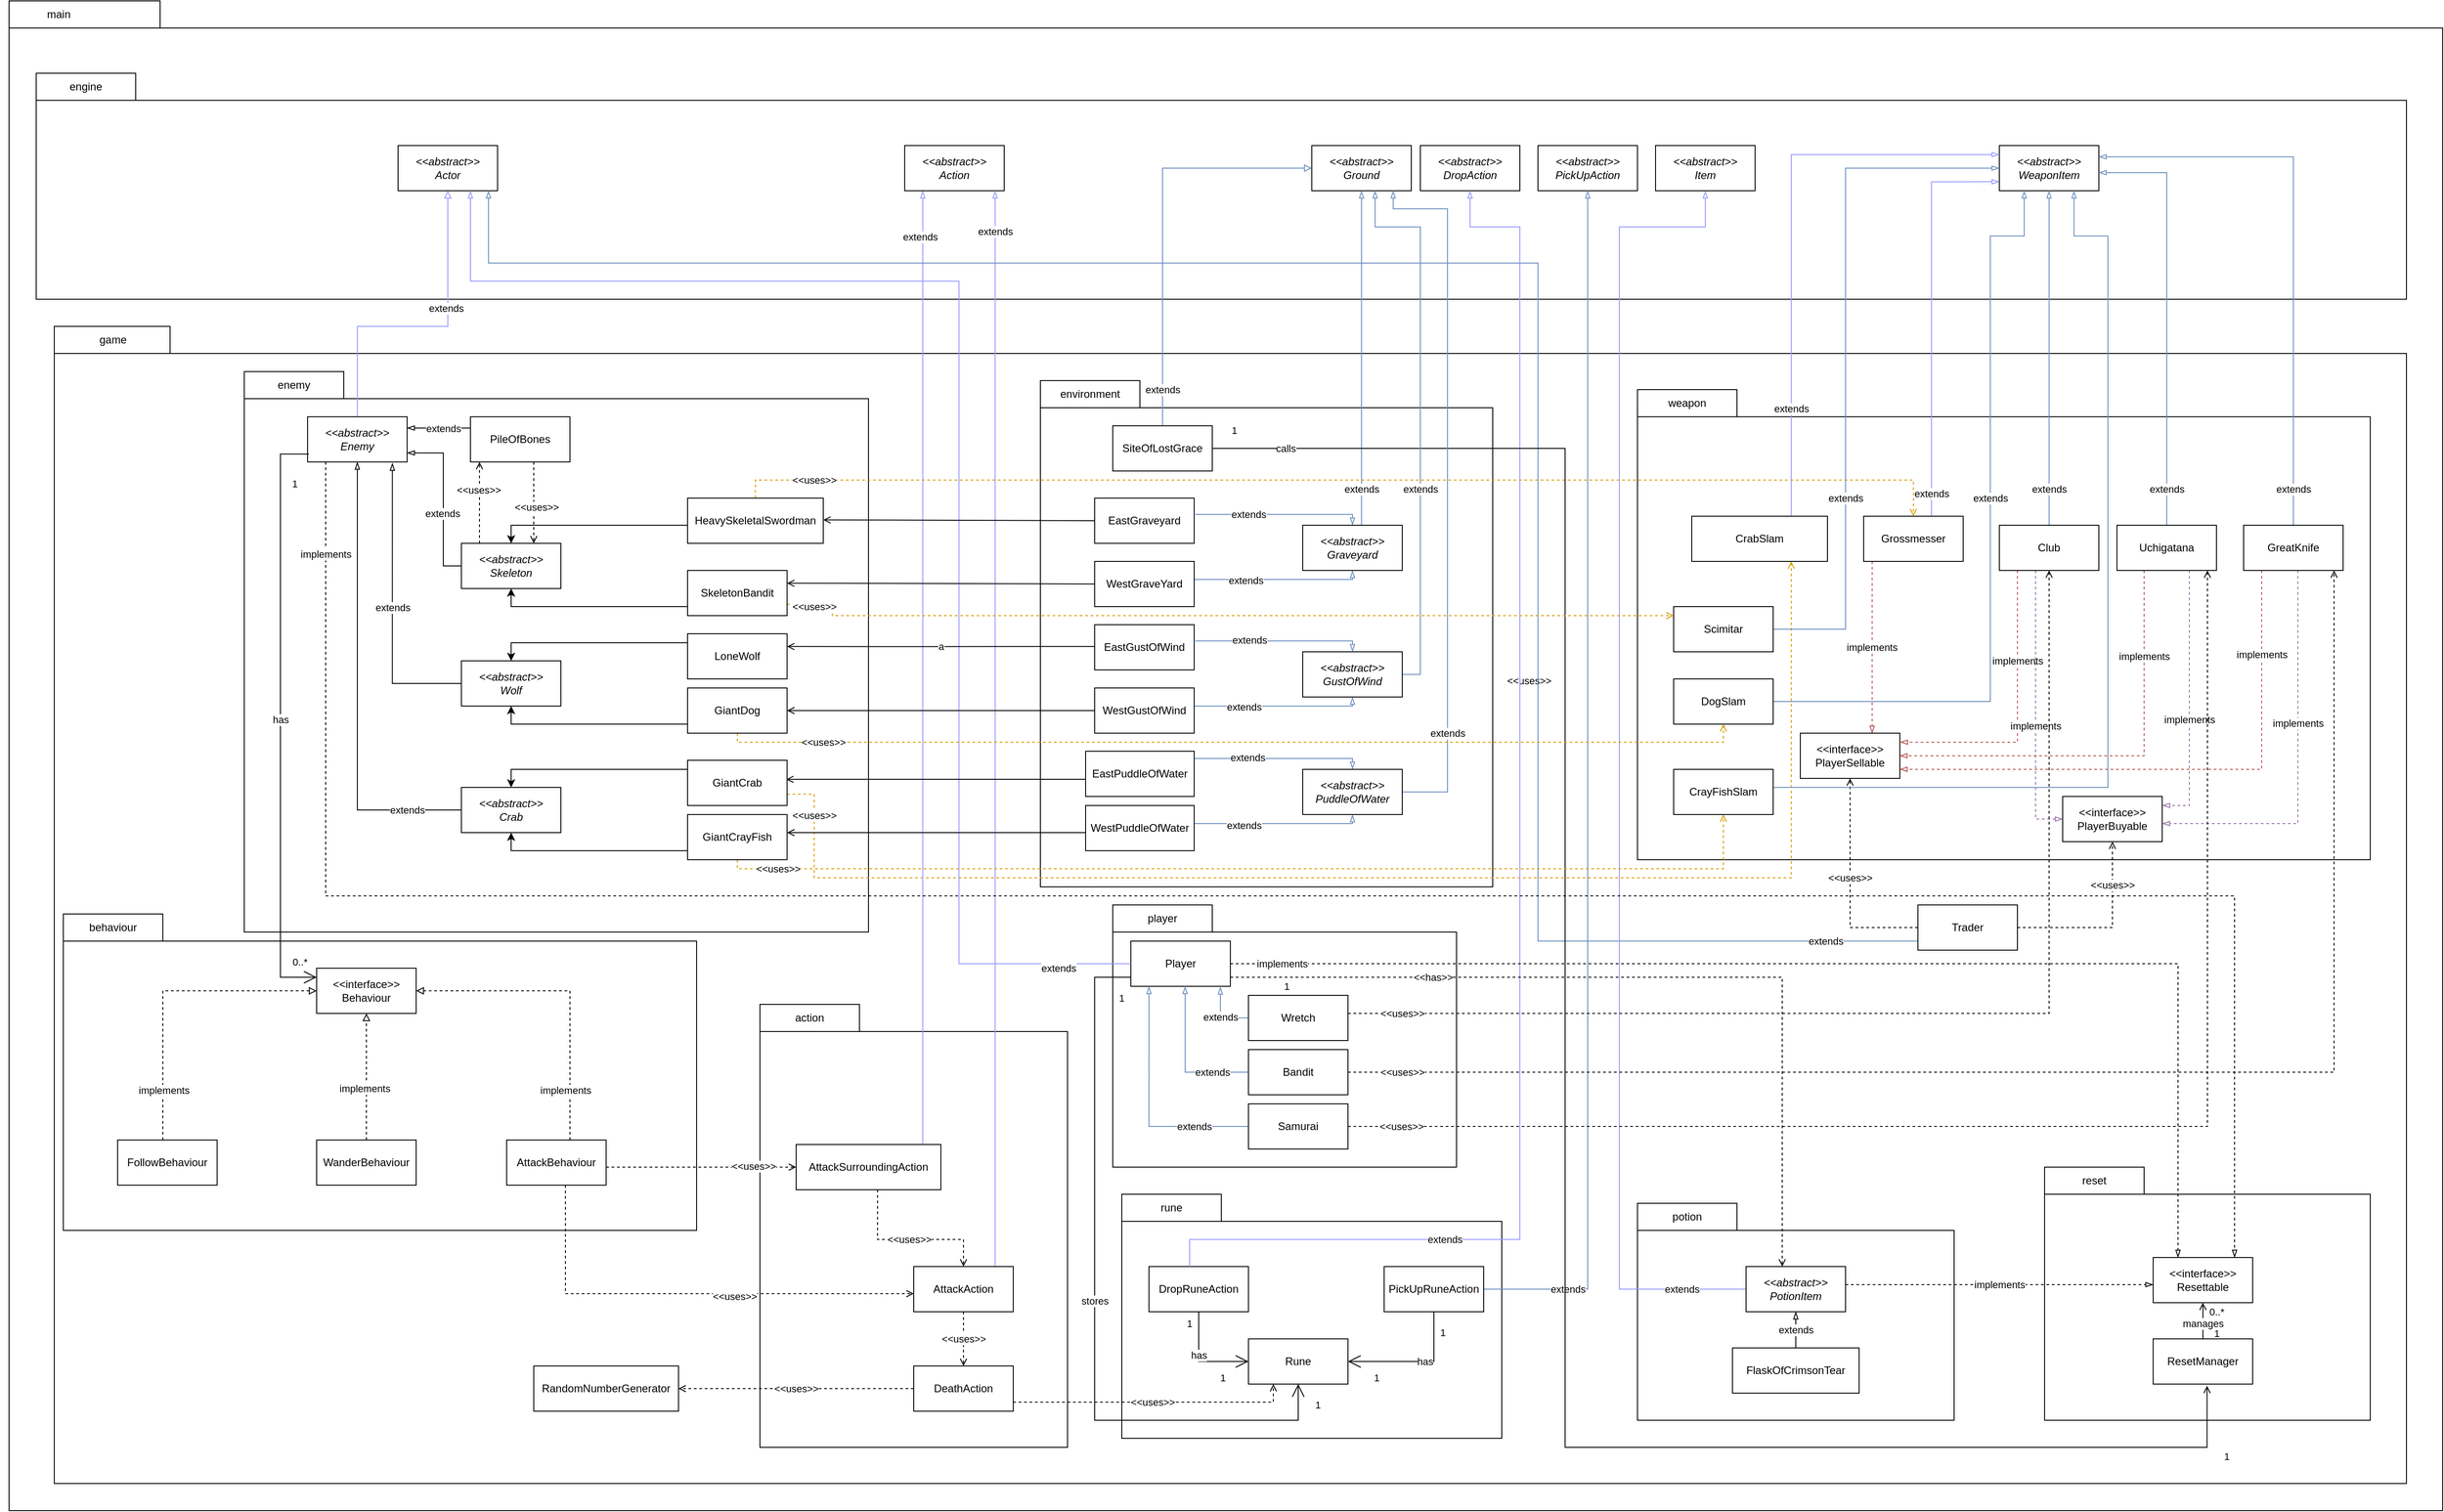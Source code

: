 <mxfile version="21.1.2" type="device">
  <diagram name="Req5 (F)" id="sdHDWoKL4QUvzczeVFo7">
    <mxGraphModel dx="3968" dy="828" grid="1" gridSize="10" guides="1" tooltips="1" connect="1" arrows="1" fold="1" page="1" pageScale="1" pageWidth="850" pageHeight="1100" math="0" shadow="0">
      <root>
        <mxCell id="aRIBTO18SKyN5HOq8iUi-0" />
        <mxCell id="aRIBTO18SKyN5HOq8iUi-1" value="Big Package" style="" parent="aRIBTO18SKyN5HOq8iUi-0" />
        <mxCell id="aRIBTO18SKyN5HOq8iUi-2" value="q" style="shape=folder;fontStyle=1;spacingTop=10;tabWidth=110;tabHeight=30;tabPosition=left;html=1;whiteSpace=wrap;" parent="aRIBTO18SKyN5HOq8iUi-1" vertex="1">
          <mxGeometry x="-2350" y="20" width="2690" height="1670" as="geometry" />
        </mxCell>
        <mxCell id="aRIBTO18SKyN5HOq8iUi-3" value="main" style="text;html=1;strokeColor=none;fillColor=none;align=center;verticalAlign=middle;whiteSpace=wrap;rounded=0;" parent="aRIBTO18SKyN5HOq8iUi-1" vertex="1">
          <mxGeometry x="-2360" y="20" width="130" height="30" as="geometry" />
        </mxCell>
        <mxCell id="aRIBTO18SKyN5HOq8iUi-4" value="" style="shape=folder;fontStyle=1;spacingTop=10;tabWidth=110;tabHeight=30;tabPosition=left;html=1;whiteSpace=wrap;" parent="aRIBTO18SKyN5HOq8iUi-1" vertex="1">
          <mxGeometry x="-2320" y="100" width="2620" height="250" as="geometry" />
        </mxCell>
        <mxCell id="aRIBTO18SKyN5HOq8iUi-5" value="engine" style="text;html=1;strokeColor=none;fillColor=none;align=center;verticalAlign=middle;whiteSpace=wrap;rounded=0;" parent="aRIBTO18SKyN5HOq8iUi-1" vertex="1">
          <mxGeometry x="-2320" y="100" width="110" height="30" as="geometry" />
        </mxCell>
        <mxCell id="aRIBTO18SKyN5HOq8iUi-6" value="" style="shape=folder;fontStyle=1;spacingTop=10;tabWidth=110;tabHeight=30;tabPosition=left;html=1;whiteSpace=wrap;" parent="aRIBTO18SKyN5HOq8iUi-1" vertex="1">
          <mxGeometry x="-2300" y="380" width="2600" height="1280" as="geometry" />
        </mxCell>
        <mxCell id="aRIBTO18SKyN5HOq8iUi-7" value="game" style="text;html=1;strokeColor=none;fillColor=none;align=center;verticalAlign=middle;whiteSpace=wrap;rounded=0;" parent="aRIBTO18SKyN5HOq8iUi-1" vertex="1">
          <mxGeometry x="-2290" y="380" width="110" height="30" as="geometry" />
        </mxCell>
        <mxCell id="aRIBTO18SKyN5HOq8iUi-8" value="" style="shape=folder;fontStyle=1;spacingTop=10;tabWidth=110;tabHeight=30;tabPosition=left;html=1;whiteSpace=wrap;" parent="aRIBTO18SKyN5HOq8iUi-1" vertex="1">
          <mxGeometry x="-1130" y="1020" width="380" height="290" as="geometry" />
        </mxCell>
        <object label="main" id="aRIBTO18SKyN5HOq8iUi-9">
          <mxCell style="" parent="aRIBTO18SKyN5HOq8iUi-0" />
        </object>
        <mxCell id="aRIBTO18SKyN5HOq8iUi-10" value="" style="shape=folder;fontStyle=1;spacingTop=10;tabWidth=110;tabHeight=30;tabPosition=left;html=1;whiteSpace=wrap;" parent="aRIBTO18SKyN5HOq8iUi-9" vertex="1">
          <mxGeometry x="-2090" y="430" width="690" height="620" as="geometry" />
        </mxCell>
        <mxCell id="aRIBTO18SKyN5HOq8iUi-11" value="" style="shape=folder;fontStyle=1;spacingTop=10;tabWidth=110;tabHeight=30;tabPosition=left;html=1;whiteSpace=wrap;" parent="aRIBTO18SKyN5HOq8iUi-9" vertex="1">
          <mxGeometry x="-1210" y="440" width="500" height="560" as="geometry" />
        </mxCell>
        <mxCell id="aRIBTO18SKyN5HOq8iUi-12" value="" style="shape=folder;fontStyle=1;spacingTop=10;tabWidth=110;tabHeight=30;tabPosition=left;html=1;whiteSpace=wrap;" parent="aRIBTO18SKyN5HOq8iUi-9" vertex="1">
          <mxGeometry x="-550" y="450" width="810" height="520" as="geometry" />
        </mxCell>
        <mxCell id="aRIBTO18SKyN5HOq8iUi-13" value="environment" style="text;html=1;strokeColor=none;fillColor=none;align=center;verticalAlign=middle;whiteSpace=wrap;rounded=0;" parent="aRIBTO18SKyN5HOq8iUi-9" vertex="1">
          <mxGeometry x="-1210" y="440" width="110" height="30" as="geometry" />
        </mxCell>
        <mxCell id="aRIBTO18SKyN5HOq8iUi-14" value="weapon" style="text;html=1;strokeColor=none;fillColor=none;align=center;verticalAlign=middle;whiteSpace=wrap;rounded=0;" parent="aRIBTO18SKyN5HOq8iUi-9" vertex="1">
          <mxGeometry x="-550" y="450" width="110" height="30" as="geometry" />
        </mxCell>
        <mxCell id="aRIBTO18SKyN5HOq8iUi-15" value="" style="shape=folder;fontStyle=1;spacingTop=10;tabWidth=110;tabHeight=30;tabPosition=left;html=1;whiteSpace=wrap;" parent="aRIBTO18SKyN5HOq8iUi-9" vertex="1">
          <mxGeometry x="-1520" y="1130" width="340" height="490" as="geometry" />
        </mxCell>
        <mxCell id="aRIBTO18SKyN5HOq8iUi-16" style="edgeStyle=orthogonalEdgeStyle;rounded=0;orthogonalLoop=1;jettySize=auto;html=1;endArrow=blockThin;endFill=0;strokeColor=#9999FF;entryX=0;entryY=0.801;entryDx=0;entryDy=0;entryPerimeter=0;" parent="aRIBTO18SKyN5HOq8iUi-9" source="aRIBTO18SKyN5HOq8iUi-19" target="aRIBTO18SKyN5HOq8iUi-54" edge="1">
          <mxGeometry relative="1" as="geometry">
            <Array as="points">
              <mxPoint x="-225" y="220" />
            </Array>
          </mxGeometry>
        </mxCell>
        <mxCell id="aRIBTO18SKyN5HOq8iUi-17" value="extends" style="edgeLabel;html=1;align=center;verticalAlign=middle;resizable=0;points=[];" parent="aRIBTO18SKyN5HOq8iUi-16" connectable="0" vertex="1">
          <mxGeometry x="-0.056" relative="1" as="geometry">
            <mxPoint y="185" as="offset" />
          </mxGeometry>
        </mxCell>
        <mxCell id="aRIBTO18SKyN5HOq8iUi-18" value="implements" style="edgeStyle=orthogonalEdgeStyle;rounded=0;orthogonalLoop=1;jettySize=auto;html=1;fillColor=#f8cecc;strokeColor=#b85450;dashed=1;endArrow=blockThin;endFill=0;entryX=0.722;entryY=0.005;entryDx=0;entryDy=0;entryPerimeter=0;" parent="aRIBTO18SKyN5HOq8iUi-9" source="aRIBTO18SKyN5HOq8iUi-19" target="aRIBTO18SKyN5HOq8iUi-136" edge="1">
          <mxGeometry relative="1" as="geometry">
            <mxPoint x="-290" y="820" as="targetPoint" />
            <Array as="points">
              <mxPoint x="-290" y="830" />
            </Array>
          </mxGeometry>
        </mxCell>
        <mxCell id="aRIBTO18SKyN5HOq8iUi-19" value="Grossmesser" style="html=1;whiteSpace=wrap;" parent="aRIBTO18SKyN5HOq8iUi-9" vertex="1">
          <mxGeometry x="-300" y="590" width="110" height="50" as="geometry" />
        </mxCell>
        <mxCell id="yf-dbP-dlk1gDwx2xmkF-0" value="extends" style="edgeStyle=orthogonalEdgeStyle;rounded=0;orthogonalLoop=1;jettySize=auto;html=1;entryX=1.013;entryY=0.365;entryDx=0;entryDy=0;entryPerimeter=0;endArrow=none;endFill=0;startArrow=blockThin;startFill=0;fillColor=#dae8fc;strokeColor=#6c8ebf;" parent="aRIBTO18SKyN5HOq8iUi-9" source="aRIBTO18SKyN5HOq8iUi-21" target="n1T01-wfEbjgf2GV_BtA-0" edge="1">
          <mxGeometry x="0.367" relative="1" as="geometry">
            <Array as="points">
              <mxPoint x="-865" y="588" />
              <mxPoint x="-1039" y="588" />
            </Array>
            <mxPoint as="offset" />
          </mxGeometry>
        </mxCell>
        <mxCell id="yf-dbP-dlk1gDwx2xmkF-1" style="edgeStyle=orthogonalEdgeStyle;rounded=0;orthogonalLoop=1;jettySize=auto;html=1;endArrow=none;endFill=0;startArrow=blockThin;startFill=0;fillColor=#dae8fc;strokeColor=#6c8ebf;" parent="aRIBTO18SKyN5HOq8iUi-9" source="aRIBTO18SKyN5HOq8iUi-21" target="n1T01-wfEbjgf2GV_BtA-1" edge="1">
          <mxGeometry relative="1" as="geometry">
            <Array as="points">
              <mxPoint x="-865" y="660" />
            </Array>
          </mxGeometry>
        </mxCell>
        <mxCell id="yf-dbP-dlk1gDwx2xmkF-21" value="extends" style="edgeLabel;html=1;align=center;verticalAlign=middle;resizable=0;points=[];" parent="yf-dbP-dlk1gDwx2xmkF-1" connectable="0" vertex="1">
          <mxGeometry x="0.383" y="1" relative="1" as="geometry">
            <mxPoint as="offset" />
          </mxGeometry>
        </mxCell>
        <mxCell id="yf-dbP-dlk1gDwx2xmkF-20" value="extends" style="edgeStyle=orthogonalEdgeStyle;rounded=0;orthogonalLoop=1;jettySize=auto;html=1;endArrow=blockThin;endFill=0;fillColor=#dae8fc;strokeColor=#6c8ebf;" parent="aRIBTO18SKyN5HOq8iUi-9" source="aRIBTO18SKyN5HOq8iUi-21" target="aRIBTO18SKyN5HOq8iUi-52" edge="1">
          <mxGeometry x="-0.784" relative="1" as="geometry">
            <Array as="points">
              <mxPoint x="-855" y="510" />
              <mxPoint x="-855" y="510" />
            </Array>
            <mxPoint as="offset" />
          </mxGeometry>
        </mxCell>
        <mxCell id="aRIBTO18SKyN5HOq8iUi-21" value="&lt;i&gt;&amp;lt;&amp;lt;abstract&amp;gt;&amp;gt;&lt;br&gt;Graveyard&lt;/i&gt;" style="html=1;whiteSpace=wrap;" parent="aRIBTO18SKyN5HOq8iUi-9" vertex="1">
          <mxGeometry x="-920" y="600" width="110" height="50" as="geometry" />
        </mxCell>
        <mxCell id="5zwWkHw2qeAKiw666qqF-0" style="edgeStyle=orthogonalEdgeStyle;rounded=0;orthogonalLoop=1;jettySize=auto;html=1;entryX=0.5;entryY=0;entryDx=0;entryDy=0;" parent="aRIBTO18SKyN5HOq8iUi-9" source="aRIBTO18SKyN5HOq8iUi-35" target="ts18D0393A_yJl2U5sO5-0" edge="1">
          <mxGeometry relative="1" as="geometry">
            <Array as="points">
              <mxPoint x="-1795" y="600" />
            </Array>
          </mxGeometry>
        </mxCell>
        <mxCell id="bDLEm_RcaD5hgb86oqc_-4" style="edgeStyle=orthogonalEdgeStyle;rounded=0;orthogonalLoop=1;jettySize=auto;html=1;fillColor=#ffe6cc;strokeColor=#d79b00;endArrow=open;endFill=0;dashed=1;" parent="aRIBTO18SKyN5HOq8iUi-9" source="aRIBTO18SKyN5HOq8iUi-35" target="aRIBTO18SKyN5HOq8iUi-19" edge="1">
          <mxGeometry relative="1" as="geometry">
            <Array as="points">
              <mxPoint x="-1525" y="550" />
              <mxPoint x="-245" y="550" />
            </Array>
          </mxGeometry>
        </mxCell>
        <mxCell id="bDLEm_RcaD5hgb86oqc_-5" value="&amp;lt;&amp;lt;uses&amp;gt;&amp;gt;" style="edgeLabel;html=1;align=center;verticalAlign=middle;resizable=0;points=[];" parent="bDLEm_RcaD5hgb86oqc_-4" connectable="0" vertex="1">
          <mxGeometry x="-0.97" y="-2" relative="1" as="geometry">
            <mxPoint x="65" y="-2" as="offset" />
          </mxGeometry>
        </mxCell>
        <mxCell id="aRIBTO18SKyN5HOq8iUi-35" value="HeavySkeletalSwordman" style="html=1;whiteSpace=wrap;" parent="aRIBTO18SKyN5HOq8iUi-9" vertex="1">
          <mxGeometry x="-1600" y="570" width="150" height="50" as="geometry" />
        </mxCell>
        <mxCell id="aRIBTO18SKyN5HOq8iUi-38" value="&amp;lt;&amp;lt;uses&amp;gt;&amp;gt;" style="edgeStyle=orthogonalEdgeStyle;rounded=0;orthogonalLoop=1;jettySize=auto;html=1;dashed=1;endArrow=open;endFill=0;exitX=1;exitY=0.75;exitDx=0;exitDy=0;fillColor=#ffe6cc;strokeColor=#d79b00;" parent="aRIBTO18SKyN5HOq8iUi-9" source="7AFjCNtqcRWS9G_hpQUW-3" target="aRIBTO18SKyN5HOq8iUi-62" edge="1">
          <mxGeometry x="-0.932" relative="1" as="geometry">
            <Array as="points">
              <mxPoint x="-1460" y="897" />
              <mxPoint x="-1460" y="990" />
              <mxPoint x="-380" y="990" />
            </Array>
            <mxPoint x="-1574.971" y="950" as="sourcePoint" />
            <mxPoint as="offset" />
          </mxGeometry>
        </mxCell>
        <mxCell id="aRIBTO18SKyN5HOq8iUi-39" value="&amp;lt;&amp;lt;uses&amp;gt;&amp;gt;" style="edgeLabel;html=1;align=center;verticalAlign=middle;resizable=0;points=[];" parent="aRIBTO18SKyN5HOq8iUi-38" connectable="0" vertex="1">
          <mxGeometry x="0.836" y="4" relative="1" as="geometry">
            <mxPoint x="-286" y="4" as="offset" />
          </mxGeometry>
        </mxCell>
        <mxCell id="aRIBTO18SKyN5HOq8iUi-41" style="edgeStyle=orthogonalEdgeStyle;rounded=0;orthogonalLoop=1;jettySize=auto;html=1;entryX=0.5;entryY=1;entryDx=0;entryDy=0;endArrow=block;endFill=0;strokeColor=#9999FF;" parent="aRIBTO18SKyN5HOq8iUi-9" source="aRIBTO18SKyN5HOq8iUi-45" target="aRIBTO18SKyN5HOq8iUi-53" edge="1">
          <mxGeometry relative="1" as="geometry">
            <Array as="points">
              <mxPoint x="-1965" y="380" />
              <mxPoint x="-1865" y="380" />
            </Array>
          </mxGeometry>
        </mxCell>
        <mxCell id="aRIBTO18SKyN5HOq8iUi-42" value="extends" style="edgeLabel;html=1;align=center;verticalAlign=middle;resizable=0;points=[];" parent="aRIBTO18SKyN5HOq8iUi-41" connectable="0" vertex="1">
          <mxGeometry x="0.258" y="2" relative="1" as="geometry">
            <mxPoint as="offset" />
          </mxGeometry>
        </mxCell>
        <mxCell id="aRIBTO18SKyN5HOq8iUi-45" value="&lt;i&gt;&amp;lt;&amp;lt;abstract&amp;gt;&amp;gt;&lt;br&gt;Enemy&lt;/i&gt;" style="html=1;whiteSpace=wrap;" parent="aRIBTO18SKyN5HOq8iUi-9" vertex="1">
          <mxGeometry x="-2020" y="480" width="110" height="50" as="geometry" />
        </mxCell>
        <mxCell id="aRIBTO18SKyN5HOq8iUi-46" style="edgeStyle=orthogonalEdgeStyle;rounded=0;orthogonalLoop=1;jettySize=auto;html=1;strokeColor=none;dashed=1;" parent="aRIBTO18SKyN5HOq8iUi-9" source="aRIBTO18SKyN5HOq8iUi-79" target="aRIBTO18SKyN5HOq8iUi-73" edge="1">
          <mxGeometry relative="1" as="geometry" />
        </mxCell>
        <mxCell id="aRIBTO18SKyN5HOq8iUi-47" style="edgeStyle=orthogonalEdgeStyle;rounded=0;orthogonalLoop=1;jettySize=auto;html=1;strokeColor=#9999FF;endArrow=blockThin;endFill=0;" parent="aRIBTO18SKyN5HOq8iUi-9" source="aRIBTO18SKyN5HOq8iUi-50" target="aRIBTO18SKyN5HOq8iUi-51" edge="1">
          <mxGeometry relative="1" as="geometry">
            <Array as="points">
              <mxPoint x="-1340" y="850" />
              <mxPoint x="-1340" y="850" />
            </Array>
          </mxGeometry>
        </mxCell>
        <mxCell id="aRIBTO18SKyN5HOq8iUi-48" value="extends" style="edgeLabel;html=1;align=center;verticalAlign=middle;resizable=0;points=[];" parent="aRIBTO18SKyN5HOq8iUi-47" connectable="0" vertex="1">
          <mxGeometry x="0.903" y="3" relative="1" as="geometry">
            <mxPoint as="offset" />
          </mxGeometry>
        </mxCell>
        <mxCell id="aRIBTO18SKyN5HOq8iUi-49" value="&amp;lt;&amp;lt;uses&amp;gt;&amp;gt;" style="edgeStyle=orthogonalEdgeStyle;rounded=0;orthogonalLoop=1;jettySize=auto;html=1;entryX=0.5;entryY=0;entryDx=0;entryDy=0;dashed=1;endArrow=open;endFill=0;" parent="aRIBTO18SKyN5HOq8iUi-9" source="aRIBTO18SKyN5HOq8iUi-50" target="aRIBTO18SKyN5HOq8iUi-90" edge="1">
          <mxGeometry relative="1" as="geometry">
            <Array as="points">
              <mxPoint x="-1390" y="1390" />
              <mxPoint x="-1295" y="1390" />
            </Array>
          </mxGeometry>
        </mxCell>
        <mxCell id="aRIBTO18SKyN5HOq8iUi-50" value="AttackSurroundingAction" style="html=1;whiteSpace=wrap;" parent="aRIBTO18SKyN5HOq8iUi-9" vertex="1">
          <mxGeometry x="-1480" y="1285" width="160" height="50" as="geometry" />
        </mxCell>
        <mxCell id="aRIBTO18SKyN5HOq8iUi-51" value="&lt;i&gt;&amp;lt;&amp;lt;abstract&amp;gt;&amp;gt;&lt;br&gt;Action&lt;/i&gt;" style="html=1;whiteSpace=wrap;" parent="aRIBTO18SKyN5HOq8iUi-9" vertex="1">
          <mxGeometry x="-1360" y="180" width="110" height="50" as="geometry" />
        </mxCell>
        <mxCell id="aRIBTO18SKyN5HOq8iUi-52" value="&lt;i&gt;&amp;lt;&amp;lt;abstract&amp;gt;&amp;gt;&lt;br&gt;Ground&lt;/i&gt;" style="html=1;whiteSpace=wrap;" parent="aRIBTO18SKyN5HOq8iUi-9" vertex="1">
          <mxGeometry x="-910" y="180" width="110" height="50" as="geometry" />
        </mxCell>
        <mxCell id="aRIBTO18SKyN5HOq8iUi-53" value="&lt;i&gt;&amp;lt;&amp;lt;abstract&amp;gt;&amp;gt;&lt;br&gt;Actor&lt;/i&gt;" style="html=1;whiteSpace=wrap;" parent="aRIBTO18SKyN5HOq8iUi-9" vertex="1">
          <mxGeometry x="-1920" y="180" width="110" height="50" as="geometry" />
        </mxCell>
        <mxCell id="aRIBTO18SKyN5HOq8iUi-54" value="&lt;i&gt;&amp;lt;&amp;lt;abstract&amp;gt;&amp;gt;&lt;br&gt;WeaponItem&lt;/i&gt;" style="html=1;whiteSpace=wrap;" parent="aRIBTO18SKyN5HOq8iUi-9" vertex="1">
          <mxGeometry x="-150" y="180" width="110" height="50" as="geometry" />
        </mxCell>
        <mxCell id="aRIBTO18SKyN5HOq8iUi-55" value="action" style="text;html=1;strokeColor=none;fillColor=none;align=center;verticalAlign=middle;whiteSpace=wrap;rounded=0;" parent="aRIBTO18SKyN5HOq8iUi-9" vertex="1">
          <mxGeometry x="-1520" y="1130" width="110" height="30" as="geometry" />
        </mxCell>
        <mxCell id="aRIBTO18SKyN5HOq8iUi-56" value="enemy" style="text;html=1;strokeColor=none;fillColor=none;align=center;verticalAlign=middle;whiteSpace=wrap;rounded=0;" parent="aRIBTO18SKyN5HOq8iUi-9" vertex="1">
          <mxGeometry x="-2090" y="430" width="110" height="30" as="geometry" />
        </mxCell>
        <mxCell id="MY2vAiboOhxZuo-eo-g--11" value="&amp;lt;&amp;lt;uses&amp;gt;&amp;gt;" style="edgeStyle=orthogonalEdgeStyle;rounded=0;orthogonalLoop=1;jettySize=auto;html=1;dashed=1;endArrow=open;endFill=0;" parent="aRIBTO18SKyN5HOq8iUi-9" source="aRIBTO18SKyN5HOq8iUi-59" edge="1">
          <mxGeometry x="0.116" y="3" relative="1" as="geometry">
            <mxPoint x="-1770" y="620" as="targetPoint" />
            <Array as="points">
              <mxPoint x="-1770" y="620" />
            </Array>
            <mxPoint as="offset" />
          </mxGeometry>
        </mxCell>
        <mxCell id="MY2vAiboOhxZuo-eo-g--18" value="extends" style="edgeStyle=orthogonalEdgeStyle;rounded=0;orthogonalLoop=1;jettySize=auto;html=1;entryX=1;entryY=0.25;entryDx=0;entryDy=0;endArrow=blockThin;endFill=0;" parent="aRIBTO18SKyN5HOq8iUi-9" source="aRIBTO18SKyN5HOq8iUi-59" target="aRIBTO18SKyN5HOq8iUi-45" edge="1">
          <mxGeometry x="-0.143" relative="1" as="geometry">
            <Array as="points">
              <mxPoint x="-1880" y="493" />
            </Array>
            <mxPoint as="offset" />
          </mxGeometry>
        </mxCell>
        <mxCell id="aRIBTO18SKyN5HOq8iUi-59" value="PileOfBones" style="html=1;whiteSpace=wrap;" parent="aRIBTO18SKyN5HOq8iUi-9" vertex="1">
          <mxGeometry x="-1840" y="480" width="110" height="50" as="geometry" />
        </mxCell>
        <mxCell id="aRIBTO18SKyN5HOq8iUi-60" style="edgeStyle=orthogonalEdgeStyle;rounded=0;orthogonalLoop=1;jettySize=auto;html=1;strokeColor=#9999FF;endArrow=blockThin;endFill=0;" parent="aRIBTO18SKyN5HOq8iUi-9" source="aRIBTO18SKyN5HOq8iUi-62" target="aRIBTO18SKyN5HOq8iUi-54" edge="1">
          <mxGeometry relative="1" as="geometry">
            <Array as="points">
              <mxPoint x="-380" y="190" />
            </Array>
            <mxPoint x="-533" y="220" as="targetPoint" />
          </mxGeometry>
        </mxCell>
        <mxCell id="aRIBTO18SKyN5HOq8iUi-61" value="extends" style="edgeLabel;html=1;align=center;verticalAlign=middle;resizable=0;points=[];" parent="aRIBTO18SKyN5HOq8iUi-60" connectable="0" vertex="1">
          <mxGeometry x="0.135" y="2" relative="1" as="geometry">
            <mxPoint x="2" y="238" as="offset" />
          </mxGeometry>
        </mxCell>
        <mxCell id="aRIBTO18SKyN5HOq8iUi-62" value="CrabSlam" style="html=1;whiteSpace=wrap;" parent="aRIBTO18SKyN5HOq8iUi-9" vertex="1">
          <mxGeometry x="-490" y="590" width="150" height="50" as="geometry" />
        </mxCell>
        <mxCell id="aRIBTO18SKyN5HOq8iUi-72" value="" style="shape=folder;fontStyle=1;spacingTop=10;tabWidth=110;tabHeight=30;tabPosition=left;html=1;whiteSpace=wrap;" parent="aRIBTO18SKyN5HOq8iUi-9" vertex="1">
          <mxGeometry x="-2290" y="1030" width="700" height="350" as="geometry" />
        </mxCell>
        <mxCell id="aRIBTO18SKyN5HOq8iUi-73" value="&amp;lt;&amp;lt;interface&amp;gt;&amp;gt;&lt;br&gt;Behaviour" style="html=1;whiteSpace=wrap;" parent="aRIBTO18SKyN5HOq8iUi-9" vertex="1">
          <mxGeometry x="-2010" y="1090" width="110" height="50" as="geometry" />
        </mxCell>
        <mxCell id="aRIBTO18SKyN5HOq8iUi-74" style="edgeStyle=orthogonalEdgeStyle;rounded=0;orthogonalLoop=1;jettySize=auto;html=1;dashed=1;endArrow=block;endFill=0;" parent="aRIBTO18SKyN5HOq8iUi-9" source="aRIBTO18SKyN5HOq8iUi-76" target="aRIBTO18SKyN5HOq8iUi-73" edge="1">
          <mxGeometry relative="1" as="geometry" />
        </mxCell>
        <mxCell id="aRIBTO18SKyN5HOq8iUi-75" value="implements" style="edgeLabel;html=1;align=center;verticalAlign=middle;resizable=0;points=[];" parent="aRIBTO18SKyN5HOq8iUi-74" connectable="0" vertex="1">
          <mxGeometry x="-0.186" y="2" relative="1" as="geometry">
            <mxPoint as="offset" />
          </mxGeometry>
        </mxCell>
        <mxCell id="aRIBTO18SKyN5HOq8iUi-76" value="WanderBehaviour" style="html=1;whiteSpace=wrap;" parent="aRIBTO18SKyN5HOq8iUi-9" vertex="1">
          <mxGeometry x="-2010" y="1280" width="110" height="50" as="geometry" />
        </mxCell>
        <mxCell id="aRIBTO18SKyN5HOq8iUi-77" style="edgeStyle=orthogonalEdgeStyle;rounded=0;orthogonalLoop=1;jettySize=auto;html=1;entryX=0;entryY=0.5;entryDx=0;entryDy=0;dashed=1;endArrow=block;endFill=0;" parent="aRIBTO18SKyN5HOq8iUi-9" source="aRIBTO18SKyN5HOq8iUi-79" target="aRIBTO18SKyN5HOq8iUi-73" edge="1">
          <mxGeometry relative="1" as="geometry">
            <Array as="points">
              <mxPoint x="-2180" y="1115" />
            </Array>
          </mxGeometry>
        </mxCell>
        <mxCell id="aRIBTO18SKyN5HOq8iUi-78" value="implements" style="edgeLabel;html=1;align=center;verticalAlign=middle;resizable=0;points=[];" parent="aRIBTO18SKyN5HOq8iUi-77" connectable="0" vertex="1">
          <mxGeometry x="-0.654" y="-1" relative="1" as="geometry">
            <mxPoint y="3" as="offset" />
          </mxGeometry>
        </mxCell>
        <mxCell id="aRIBTO18SKyN5HOq8iUi-79" value="FollowBehaviour" style="html=1;whiteSpace=wrap;" parent="aRIBTO18SKyN5HOq8iUi-9" vertex="1">
          <mxGeometry x="-2230" y="1280" width="110" height="50" as="geometry" />
        </mxCell>
        <mxCell id="aRIBTO18SKyN5HOq8iUi-80" style="edgeStyle=orthogonalEdgeStyle;rounded=0;orthogonalLoop=1;jettySize=auto;html=1;entryX=1;entryY=0.5;entryDx=0;entryDy=0;dashed=1;endArrow=block;endFill=0;" parent="aRIBTO18SKyN5HOq8iUi-9" source="aRIBTO18SKyN5HOq8iUi-86" target="aRIBTO18SKyN5HOq8iUi-73" edge="1">
          <mxGeometry relative="1" as="geometry">
            <Array as="points">
              <mxPoint x="-1730" y="1115" />
            </Array>
          </mxGeometry>
        </mxCell>
        <mxCell id="aRIBTO18SKyN5HOq8iUi-81" value="implements" style="edgeLabel;html=1;align=center;verticalAlign=middle;resizable=0;points=[];" parent="aRIBTO18SKyN5HOq8iUi-80" connectable="0" vertex="1">
          <mxGeometry x="-0.713" y="2" relative="1" as="geometry">
            <mxPoint x="-3" y="-7" as="offset" />
          </mxGeometry>
        </mxCell>
        <mxCell id="aRIBTO18SKyN5HOq8iUi-82" style="edgeStyle=orthogonalEdgeStyle;rounded=0;orthogonalLoop=1;jettySize=auto;html=1;dashed=1;endArrow=open;endFill=0;" parent="aRIBTO18SKyN5HOq8iUi-9" source="aRIBTO18SKyN5HOq8iUi-86" target="aRIBTO18SKyN5HOq8iUi-90" edge="1">
          <mxGeometry relative="1" as="geometry">
            <Array as="points">
              <mxPoint x="-1735" y="1450" />
            </Array>
          </mxGeometry>
        </mxCell>
        <mxCell id="aRIBTO18SKyN5HOq8iUi-83" value="&amp;lt;&amp;lt;uses&amp;gt;&amp;gt;" style="edgeLabel;html=1;align=center;verticalAlign=middle;resizable=0;points=[];" parent="aRIBTO18SKyN5HOq8iUi-82" connectable="0" vertex="1">
          <mxGeometry x="0.213" y="-3" relative="1" as="geometry">
            <mxPoint as="offset" />
          </mxGeometry>
        </mxCell>
        <mxCell id="aRIBTO18SKyN5HOq8iUi-84" style="edgeStyle=orthogonalEdgeStyle;rounded=0;orthogonalLoop=1;jettySize=auto;html=1;dashed=1;endArrow=open;endFill=0;entryX=0;entryY=0.5;entryDx=0;entryDy=0;" parent="aRIBTO18SKyN5HOq8iUi-9" source="aRIBTO18SKyN5HOq8iUi-86" target="aRIBTO18SKyN5HOq8iUi-50" edge="1">
          <mxGeometry relative="1" as="geometry">
            <mxPoint x="-1470" y="1210" as="targetPoint" />
            <Array as="points">
              <mxPoint x="-1480" y="1310" />
            </Array>
          </mxGeometry>
        </mxCell>
        <mxCell id="aRIBTO18SKyN5HOq8iUi-85" value="&amp;lt;&amp;lt;uses&amp;gt;&amp;gt;" style="edgeLabel;html=1;align=center;verticalAlign=middle;resizable=0;points=[];" parent="aRIBTO18SKyN5HOq8iUi-84" connectable="0" vertex="1">
          <mxGeometry x="0.549" y="1" relative="1" as="geometry">
            <mxPoint as="offset" />
          </mxGeometry>
        </mxCell>
        <mxCell id="aRIBTO18SKyN5HOq8iUi-86" value="AttackBehaviour" style="html=1;whiteSpace=wrap;" parent="aRIBTO18SKyN5HOq8iUi-9" vertex="1">
          <mxGeometry x="-1800" y="1280" width="110" height="50" as="geometry" />
        </mxCell>
        <mxCell id="aRIBTO18SKyN5HOq8iUi-87" value="behaviour" style="text;html=1;strokeColor=none;fillColor=none;align=center;verticalAlign=middle;whiteSpace=wrap;rounded=0;" parent="aRIBTO18SKyN5HOq8iUi-9" vertex="1">
          <mxGeometry x="-2290" y="1030" width="110" height="30" as="geometry" />
        </mxCell>
        <mxCell id="aRIBTO18SKyN5HOq8iUi-88" style="edgeStyle=orthogonalEdgeStyle;rounded=0;orthogonalLoop=1;jettySize=auto;html=1;endArrow=blockThin;endFill=0;strokeColor=#9999FF;" parent="aRIBTO18SKyN5HOq8iUi-9" source="aRIBTO18SKyN5HOq8iUi-90" target="aRIBTO18SKyN5HOq8iUi-51" edge="1">
          <mxGeometry relative="1" as="geometry">
            <mxPoint x="-2180" y="300" as="targetPoint" />
            <Array as="points">
              <mxPoint x="-1260" y="760" />
              <mxPoint x="-1260" y="760" />
            </Array>
          </mxGeometry>
        </mxCell>
        <mxCell id="aRIBTO18SKyN5HOq8iUi-89" value="extends" style="edgeLabel;html=1;align=center;verticalAlign=middle;resizable=0;points=[];" parent="aRIBTO18SKyN5HOq8iUi-88" connectable="0" vertex="1">
          <mxGeometry x="0.924" relative="1" as="geometry">
            <mxPoint as="offset" />
          </mxGeometry>
        </mxCell>
        <mxCell id="R7-y-K-h95uUefYoXNgf-12" value="&amp;lt;&amp;lt;uses&amp;gt;&amp;gt;" style="edgeStyle=orthogonalEdgeStyle;rounded=0;orthogonalLoop=1;jettySize=auto;html=1;entryX=0.5;entryY=0;entryDx=0;entryDy=0;dashed=1;endArrow=open;endFill=0;" parent="aRIBTO18SKyN5HOq8iUi-9" source="aRIBTO18SKyN5HOq8iUi-90" target="R7-y-K-h95uUefYoXNgf-8" edge="1">
          <mxGeometry relative="1" as="geometry" />
        </mxCell>
        <mxCell id="aRIBTO18SKyN5HOq8iUi-90" value="AttackAction" style="html=1;whiteSpace=wrap;" parent="aRIBTO18SKyN5HOq8iUi-9" vertex="1">
          <mxGeometry x="-1350" y="1420" width="110" height="50" as="geometry" />
        </mxCell>
        <mxCell id="aRIBTO18SKyN5HOq8iUi-91" value="has" style="endArrow=open;html=1;endSize=12;startArrow=none;startSize=14;startFill=0;edgeStyle=orthogonalEdgeStyle;rounded=0;exitX=0.011;exitY=0.825;exitDx=0;exitDy=0;exitPerimeter=0;" parent="aRIBTO18SKyN5HOq8iUi-9" source="aRIBTO18SKyN5HOq8iUi-45" target="aRIBTO18SKyN5HOq8iUi-73" edge="1">
          <mxGeometry relative="1" as="geometry">
            <mxPoint x="-1915" y="515" as="sourcePoint" />
            <mxPoint x="-2050" y="1290" as="targetPoint" />
            <Array as="points">
              <mxPoint x="-2050" y="521" />
              <mxPoint x="-2050" y="1100" />
            </Array>
          </mxGeometry>
        </mxCell>
        <mxCell id="aRIBTO18SKyN5HOq8iUi-92" value="1" style="edgeLabel;resizable=0;html=1;align=left;verticalAlign=top;" parent="aRIBTO18SKyN5HOq8iUi-91" connectable="0" vertex="1">
          <mxGeometry x="-1" relative="1" as="geometry">
            <mxPoint x="-20" y="20" as="offset" />
          </mxGeometry>
        </mxCell>
        <mxCell id="aRIBTO18SKyN5HOq8iUi-93" value="0..*" style="edgeLabel;resizable=0;html=1;align=right;verticalAlign=top;" parent="aRIBTO18SKyN5HOq8iUi-91" connectable="0" vertex="1">
          <mxGeometry x="1" relative="1" as="geometry">
            <mxPoint x="-10" y="-30" as="offset" />
          </mxGeometry>
        </mxCell>
        <mxCell id="aRIBTO18SKyN5HOq8iUi-94" style="edgeStyle=orthogonalEdgeStyle;rounded=0;orthogonalLoop=1;jettySize=auto;html=1;exitX=0.5;exitY=1;exitDx=0;exitDy=0;" parent="aRIBTO18SKyN5HOq8iUi-9" source="aRIBTO18SKyN5HOq8iUi-51" target="aRIBTO18SKyN5HOq8iUi-51" edge="1">
          <mxGeometry relative="1" as="geometry" />
        </mxCell>
        <mxCell id="aRIBTO18SKyN5HOq8iUi-95" value="&lt;i&gt;&amp;lt;&amp;lt;abstract&amp;gt;&amp;gt;&lt;br&gt;PickUpAction&lt;/i&gt;" style="html=1;whiteSpace=wrap;" parent="aRIBTO18SKyN5HOq8iUi-9" vertex="1">
          <mxGeometry x="-660" y="180" width="110" height="50" as="geometry" />
        </mxCell>
        <mxCell id="aRIBTO18SKyN5HOq8iUi-96" value="&lt;i&gt;&amp;lt;&amp;lt;abstract&amp;gt;&amp;gt;&lt;br&gt;DropAction&lt;/i&gt;" style="html=1;whiteSpace=wrap;" parent="aRIBTO18SKyN5HOq8iUi-9" vertex="1">
          <mxGeometry x="-790" y="180" width="110" height="50" as="geometry" />
        </mxCell>
        <mxCell id="aRIBTO18SKyN5HOq8iUi-97" value="" style="shape=folder;fontStyle=1;spacingTop=10;tabWidth=110;tabHeight=30;tabPosition=left;html=1;whiteSpace=wrap;" parent="aRIBTO18SKyN5HOq8iUi-9" vertex="1">
          <mxGeometry x="-1120" y="1340" width="420" height="270" as="geometry" />
        </mxCell>
        <mxCell id="aRIBTO18SKyN5HOq8iUi-98" value="rune" style="text;html=1;strokeColor=none;fillColor=none;align=center;verticalAlign=middle;whiteSpace=wrap;rounded=0;" parent="aRIBTO18SKyN5HOq8iUi-9" vertex="1">
          <mxGeometry x="-1120" y="1340" width="110" height="30" as="geometry" />
        </mxCell>
        <mxCell id="aRIBTO18SKyN5HOq8iUi-99" value="Player" style="html=1;whiteSpace=wrap;" parent="aRIBTO18SKyN5HOq8iUi-9" vertex="1">
          <mxGeometry x="-1110" y="1060" width="110" height="50" as="geometry" />
        </mxCell>
        <mxCell id="aRIBTO18SKyN5HOq8iUi-100" value="Rune" style="html=1;whiteSpace=wrap;" parent="aRIBTO18SKyN5HOq8iUi-9" vertex="1">
          <mxGeometry x="-980" y="1500" width="110" height="50" as="geometry" />
        </mxCell>
        <mxCell id="aRIBTO18SKyN5HOq8iUi-101" value="DropRuneAction" style="html=1;whiteSpace=wrap;" parent="aRIBTO18SKyN5HOq8iUi-9" vertex="1">
          <mxGeometry x="-1090" y="1420" width="110" height="50" as="geometry" />
        </mxCell>
        <mxCell id="aRIBTO18SKyN5HOq8iUi-102" value="extends" style="edgeStyle=orthogonalEdgeStyle;rounded=0;orthogonalLoop=1;jettySize=auto;html=1;fillColor=#dae8fc;strokeColor=#6c8ebf;endArrow=blockThin;endFill=0;" parent="aRIBTO18SKyN5HOq8iUi-9" source="aRIBTO18SKyN5HOq8iUi-103" target="aRIBTO18SKyN5HOq8iUi-95" edge="1">
          <mxGeometry x="-0.861" relative="1" as="geometry">
            <mxPoint as="offset" />
          </mxGeometry>
        </mxCell>
        <mxCell id="aRIBTO18SKyN5HOq8iUi-103" value="PickUpRuneAction" style="html=1;whiteSpace=wrap;" parent="aRIBTO18SKyN5HOq8iUi-9" vertex="1">
          <mxGeometry x="-830" y="1420" width="110" height="50" as="geometry" />
        </mxCell>
        <mxCell id="aRIBTO18SKyN5HOq8iUi-104" value="stores" style="endArrow=open;html=1;endSize=12;startArrow=none;startSize=14;startFill=0;edgeStyle=orthogonalEdgeStyle;rounded=0;entryX=0.5;entryY=1;entryDx=0;entryDy=0;" parent="aRIBTO18SKyN5HOq8iUi-9" source="aRIBTO18SKyN5HOq8iUi-99" target="aRIBTO18SKyN5HOq8iUi-100" edge="1">
          <mxGeometry relative="1" as="geometry">
            <mxPoint x="-910.5" y="1070" as="sourcePoint" />
            <mxPoint x="-910" y="1320" as="targetPoint" />
            <Array as="points">
              <mxPoint x="-1150" y="1100" />
              <mxPoint x="-1150" y="1590" />
              <mxPoint x="-925" y="1590" />
            </Array>
          </mxGeometry>
        </mxCell>
        <mxCell id="aRIBTO18SKyN5HOq8iUi-105" value="1" style="edgeLabel;resizable=0;html=1;align=left;verticalAlign=top;" parent="aRIBTO18SKyN5HOq8iUi-104" connectable="0" vertex="1">
          <mxGeometry x="-1" relative="1" as="geometry">
            <mxPoint x="-15" y="10" as="offset" />
          </mxGeometry>
        </mxCell>
        <mxCell id="aRIBTO18SKyN5HOq8iUi-106" value="1" style="edgeLabel;resizable=0;html=1;align=right;verticalAlign=top;" parent="aRIBTO18SKyN5HOq8iUi-104" connectable="0" vertex="1">
          <mxGeometry x="1" relative="1" as="geometry">
            <mxPoint x="25" y="10" as="offset" />
          </mxGeometry>
        </mxCell>
        <mxCell id="aRIBTO18SKyN5HOq8iUi-107" value="has" style="endArrow=open;html=1;endSize=12;startArrow=none;startSize=14;startFill=0;edgeStyle=orthogonalEdgeStyle;rounded=0;exitX=0.5;exitY=1;exitDx=0;exitDy=0;entryX=0;entryY=0.5;entryDx=0;entryDy=0;" parent="aRIBTO18SKyN5HOq8iUi-9" source="aRIBTO18SKyN5HOq8iUi-101" target="aRIBTO18SKyN5HOq8iUi-100" edge="1">
          <mxGeometry x="-0.135" relative="1" as="geometry">
            <mxPoint x="-1045.5" y="1290" as="sourcePoint" />
            <mxPoint x="-1045.5" y="1680" as="targetPoint" />
            <mxPoint as="offset" />
          </mxGeometry>
        </mxCell>
        <mxCell id="aRIBTO18SKyN5HOq8iUi-108" value="1" style="edgeLabel;resizable=0;html=1;align=left;verticalAlign=top;" parent="aRIBTO18SKyN5HOq8iUi-107" connectable="0" vertex="1">
          <mxGeometry x="-1" relative="1" as="geometry">
            <mxPoint x="-15" as="offset" />
          </mxGeometry>
        </mxCell>
        <mxCell id="aRIBTO18SKyN5HOq8iUi-109" value="1" style="edgeLabel;resizable=0;html=1;align=right;verticalAlign=top;" parent="aRIBTO18SKyN5HOq8iUi-107" connectable="0" vertex="1">
          <mxGeometry x="1" relative="1" as="geometry">
            <mxPoint x="-25" y="5" as="offset" />
          </mxGeometry>
        </mxCell>
        <mxCell id="aRIBTO18SKyN5HOq8iUi-110" value="has" style="endArrow=open;html=1;endSize=12;startArrow=none;startSize=14;startFill=0;edgeStyle=orthogonalEdgeStyle;rounded=0;entryX=1;entryY=0.5;entryDx=0;entryDy=0;exitX=0.5;exitY=1;exitDx=0;exitDy=0;" parent="aRIBTO18SKyN5HOq8iUi-9" source="aRIBTO18SKyN5HOq8iUi-103" target="aRIBTO18SKyN5HOq8iUi-100" edge="1">
          <mxGeometry x="-0.135" relative="1" as="geometry">
            <mxPoint x="-810" y="1300" as="sourcePoint" />
            <mxPoint x="-730" y="1405" as="targetPoint" />
            <mxPoint as="offset" />
            <Array as="points">
              <mxPoint x="-775" y="1525" />
            </Array>
          </mxGeometry>
        </mxCell>
        <mxCell id="aRIBTO18SKyN5HOq8iUi-111" value="1" style="edgeLabel;resizable=0;html=1;align=left;verticalAlign=top;" parent="aRIBTO18SKyN5HOq8iUi-110" connectable="0" vertex="1">
          <mxGeometry x="-1" relative="1" as="geometry">
            <mxPoint x="5" y="10" as="offset" />
          </mxGeometry>
        </mxCell>
        <mxCell id="aRIBTO18SKyN5HOq8iUi-112" value="1" style="edgeLabel;resizable=0;html=1;align=right;verticalAlign=top;" parent="aRIBTO18SKyN5HOq8iUi-110" connectable="0" vertex="1">
          <mxGeometry x="1" relative="1" as="geometry">
            <mxPoint x="35" y="5" as="offset" />
          </mxGeometry>
        </mxCell>
        <mxCell id="aRIBTO18SKyN5HOq8iUi-113" style="edgeStyle=orthogonalEdgeStyle;rounded=0;orthogonalLoop=1;jettySize=auto;html=1;endArrow=blockThin;endFill=0;strokeColor=#9999FF;" parent="aRIBTO18SKyN5HOq8iUi-9" source="aRIBTO18SKyN5HOq8iUi-99" target="aRIBTO18SKyN5HOq8iUi-53" edge="1">
          <mxGeometry relative="1" as="geometry">
            <mxPoint x="-1440" y="300" as="targetPoint" />
            <Array as="points">
              <mxPoint x="-1300" y="1085" />
              <mxPoint x="-1300" y="330" />
              <mxPoint x="-1840" y="330" />
            </Array>
            <mxPoint x="-1440" y="1260" as="sourcePoint" />
          </mxGeometry>
        </mxCell>
        <mxCell id="aRIBTO18SKyN5HOq8iUi-114" value="extends" style="edgeLabel;html=1;align=center;verticalAlign=middle;resizable=0;points=[];" parent="aRIBTO18SKyN5HOq8iUi-113" connectable="0" vertex="1">
          <mxGeometry x="0.924" relative="1" as="geometry">
            <mxPoint x="650" y="800" as="offset" />
          </mxGeometry>
        </mxCell>
        <mxCell id="aRIBTO18SKyN5HOq8iUi-115" style="edgeStyle=orthogonalEdgeStyle;rounded=0;orthogonalLoop=1;jettySize=auto;html=1;endArrow=blockThin;endFill=0;strokeColor=#9999FF;entryX=0.5;entryY=1;entryDx=0;entryDy=0;" parent="aRIBTO18SKyN5HOq8iUi-9" source="aRIBTO18SKyN5HOq8iUi-101" target="aRIBTO18SKyN5HOq8iUi-96" edge="1">
          <mxGeometry relative="1" as="geometry">
            <mxPoint x="-1800" y="305" as="targetPoint" />
            <Array as="points">
              <mxPoint x="-1045" y="1390" />
              <mxPoint x="-680" y="1390" />
              <mxPoint x="-680" y="270" />
              <mxPoint x="-735" y="270" />
            </Array>
            <mxPoint x="-955" y="1015" as="sourcePoint" />
          </mxGeometry>
        </mxCell>
        <mxCell id="aRIBTO18SKyN5HOq8iUi-116" value="extends" style="edgeLabel;html=1;align=center;verticalAlign=middle;resizable=0;points=[];" parent="aRIBTO18SKyN5HOq8iUi-115" vertex="1" connectable="0">
          <mxGeometry x="-0.547" y="-3" relative="1" as="geometry">
            <mxPoint x="-53" y="-3" as="offset" />
          </mxGeometry>
        </mxCell>
        <mxCell id="aRIBTO18SKyN5HOq8iUi-117" value="extends" style="edgeStyle=orthogonalEdgeStyle;rounded=0;orthogonalLoop=1;jettySize=auto;html=1;endArrow=blockThin;endFill=0;fillColor=#dae8fc;strokeColor=#6c8ebf;" parent="aRIBTO18SKyN5HOq8iUi-9" source="aRIBTO18SKyN5HOq8iUi-120" target="aRIBTO18SKyN5HOq8iUi-53" edge="1">
          <mxGeometry x="-0.915" relative="1" as="geometry">
            <mxPoint x="-1830" y="220" as="targetPoint" />
            <Array as="points">
              <mxPoint x="-660" y="1060" />
              <mxPoint x="-660" y="310" />
              <mxPoint x="-1820" y="310" />
            </Array>
            <mxPoint as="offset" />
          </mxGeometry>
        </mxCell>
        <mxCell id="aRIBTO18SKyN5HOq8iUi-118" value="&amp;lt;&amp;lt;uses&amp;gt;&amp;gt;" style="edgeStyle=orthogonalEdgeStyle;rounded=0;orthogonalLoop=1;jettySize=auto;html=1;dashed=1;endArrow=open;endFill=0;" parent="aRIBTO18SKyN5HOq8iUi-9" source="aRIBTO18SKyN5HOq8iUi-120" target="aRIBTO18SKyN5HOq8iUi-135" edge="1">
          <mxGeometry x="0.524" relative="1" as="geometry">
            <Array as="points">
              <mxPoint x="-25" y="1045" />
            </Array>
            <mxPoint as="offset" />
          </mxGeometry>
        </mxCell>
        <mxCell id="aRIBTO18SKyN5HOq8iUi-119" value="&amp;lt;&amp;lt;uses&amp;gt;&amp;gt;" style="edgeStyle=orthogonalEdgeStyle;rounded=0;orthogonalLoop=1;jettySize=auto;html=1;entryX=0.5;entryY=1;entryDx=0;entryDy=0;dashed=1;endArrow=open;endFill=0;" parent="aRIBTO18SKyN5HOq8iUi-9" source="aRIBTO18SKyN5HOq8iUi-120" target="aRIBTO18SKyN5HOq8iUi-136" edge="1">
          <mxGeometry x="0.083" relative="1" as="geometry">
            <Array as="points">
              <mxPoint x="-315" y="1045" />
            </Array>
            <mxPoint as="offset" />
          </mxGeometry>
        </mxCell>
        <mxCell id="aRIBTO18SKyN5HOq8iUi-120" value="Trader" style="html=1;whiteSpace=wrap;" parent="aRIBTO18SKyN5HOq8iUi-9" vertex="1">
          <mxGeometry x="-240" y="1020" width="110" height="50" as="geometry" />
        </mxCell>
        <mxCell id="aRIBTO18SKyN5HOq8iUi-121" value="Grossmesser" style="html=1;whiteSpace=wrap;" parent="aRIBTO18SKyN5HOq8iUi-9" vertex="1">
          <mxGeometry x="-20" y="600" width="110" height="50" as="geometry" />
        </mxCell>
        <mxCell id="aRIBTO18SKyN5HOq8iUi-122" style="edgeStyle=orthogonalEdgeStyle;rounded=0;orthogonalLoop=1;jettySize=auto;html=1;entryX=0.5;entryY=1;entryDx=0;entryDy=0;fillColor=#dae8fc;strokeColor=#6c8ebf;endArrow=blockThin;endFill=0;" parent="aRIBTO18SKyN5HOq8iUi-9" source="aRIBTO18SKyN5HOq8iUi-126" target="aRIBTO18SKyN5HOq8iUi-54" edge="1">
          <mxGeometry relative="1" as="geometry" />
        </mxCell>
        <mxCell id="aRIBTO18SKyN5HOq8iUi-123" value="extends" style="edgeLabel;html=1;align=center;verticalAlign=middle;resizable=0;points=[];" parent="aRIBTO18SKyN5HOq8iUi-122" vertex="1" connectable="0">
          <mxGeometry x="-0.589" y="2" relative="1" as="geometry">
            <mxPoint x="2" y="36" as="offset" />
          </mxGeometry>
        </mxCell>
        <mxCell id="aRIBTO18SKyN5HOq8iUi-124" value="implements" style="edgeStyle=orthogonalEdgeStyle;rounded=0;orthogonalLoop=1;jettySize=auto;html=1;entryX=1.004;entryY=0.218;entryDx=0;entryDy=0;entryPerimeter=0;fillColor=#f8cecc;strokeColor=#b85450;dashed=1;endArrow=blockThin;endFill=0;" parent="aRIBTO18SKyN5HOq8iUi-9" source="aRIBTO18SKyN5HOq8iUi-126" target="aRIBTO18SKyN5HOq8iUi-136" edge="1">
          <mxGeometry x="-0.376" relative="1" as="geometry">
            <Array as="points">
              <mxPoint x="-130" y="840" />
              <mxPoint x="-260" y="840" />
            </Array>
            <mxPoint as="offset" />
          </mxGeometry>
        </mxCell>
        <mxCell id="aRIBTO18SKyN5HOq8iUi-125" value="implements" style="edgeStyle=orthogonalEdgeStyle;rounded=0;orthogonalLoop=1;jettySize=auto;html=1;entryX=0;entryY=0.5;entryDx=0;entryDy=0;fillColor=#e1d5e7;strokeColor=#9673a6;dashed=1;endArrow=blockThin;endFill=0;" parent="aRIBTO18SKyN5HOq8iUi-9" source="aRIBTO18SKyN5HOq8iUi-126" target="aRIBTO18SKyN5HOq8iUi-135" edge="1">
          <mxGeometry x="0.129" relative="1" as="geometry">
            <Array as="points">
              <mxPoint x="-110" y="925" />
            </Array>
            <mxPoint as="offset" />
          </mxGeometry>
        </mxCell>
        <mxCell id="aRIBTO18SKyN5HOq8iUi-126" value="Club" style="html=1;whiteSpace=wrap;" parent="aRIBTO18SKyN5HOq8iUi-9" vertex="1">
          <mxGeometry x="-150" y="600" width="110" height="50" as="geometry" />
        </mxCell>
        <mxCell id="aRIBTO18SKyN5HOq8iUi-127" value="extends" style="edgeStyle=orthogonalEdgeStyle;rounded=0;orthogonalLoop=1;jettySize=auto;html=1;fillColor=#dae8fc;strokeColor=#6c8ebf;endArrow=blockThin;endFill=0;" parent="aRIBTO18SKyN5HOq8iUi-9" source="aRIBTO18SKyN5HOq8iUi-130" edge="1">
          <mxGeometry x="-0.828" relative="1" as="geometry">
            <mxPoint x="-40" y="210" as="targetPoint" />
            <Array as="points">
              <mxPoint x="35" y="210" />
              <mxPoint x="-40" y="210" />
            </Array>
            <mxPoint as="offset" />
          </mxGeometry>
        </mxCell>
        <mxCell id="aRIBTO18SKyN5HOq8iUi-128" value="implements" style="edgeStyle=orthogonalEdgeStyle;rounded=0;orthogonalLoop=1;jettySize=auto;html=1;entryX=1;entryY=0.5;entryDx=0;entryDy=0;fillColor=#f8cecc;strokeColor=#b85450;dashed=1;endArrow=blockThin;endFill=0;" parent="aRIBTO18SKyN5HOq8iUi-9" source="aRIBTO18SKyN5HOq8iUi-130" target="aRIBTO18SKyN5HOq8iUi-136" edge="1">
          <mxGeometry x="-0.6" relative="1" as="geometry">
            <Array as="points">
              <mxPoint x="10" y="855" />
            </Array>
            <mxPoint as="offset" />
          </mxGeometry>
        </mxCell>
        <mxCell id="aRIBTO18SKyN5HOq8iUi-129" value="implements" style="edgeStyle=orthogonalEdgeStyle;rounded=0;orthogonalLoop=1;jettySize=auto;html=1;entryX=1.003;entryY=0.206;entryDx=0;entryDy=0;fillColor=#e1d5e7;strokeColor=#9673a6;dashed=1;endArrow=blockThin;endFill=0;entryPerimeter=0;" parent="aRIBTO18SKyN5HOq8iUi-9" source="aRIBTO18SKyN5HOq8iUi-130" target="aRIBTO18SKyN5HOq8iUi-135" edge="1">
          <mxGeometry x="0.133" relative="1" as="geometry">
            <Array as="points">
              <mxPoint x="60" y="910" />
              <mxPoint x="30" y="910" />
            </Array>
            <mxPoint as="offset" />
          </mxGeometry>
        </mxCell>
        <mxCell id="aRIBTO18SKyN5HOq8iUi-130" value="Uchigatana" style="html=1;whiteSpace=wrap;" parent="aRIBTO18SKyN5HOq8iUi-9" vertex="1">
          <mxGeometry x="-20" y="600" width="110" height="50" as="geometry" />
        </mxCell>
        <mxCell id="aRIBTO18SKyN5HOq8iUi-131" value="extends" style="edgeStyle=orthogonalEdgeStyle;rounded=0;orthogonalLoop=1;jettySize=auto;html=1;entryX=1;entryY=0.25;entryDx=0;entryDy=0;fillColor=#dae8fc;strokeColor=#6c8ebf;endArrow=blockThin;endFill=0;" parent="aRIBTO18SKyN5HOq8iUi-9" source="aRIBTO18SKyN5HOq8iUi-134" target="aRIBTO18SKyN5HOq8iUi-54" edge="1">
          <mxGeometry x="-0.872" relative="1" as="geometry">
            <Array as="points">
              <mxPoint x="175" y="193" />
            </Array>
            <mxPoint as="offset" />
          </mxGeometry>
        </mxCell>
        <mxCell id="aRIBTO18SKyN5HOq8iUi-132" value="implements" style="edgeStyle=orthogonalEdgeStyle;rounded=0;orthogonalLoop=1;jettySize=auto;html=1;entryX=1;entryY=0.799;entryDx=0;entryDy=0;entryPerimeter=0;fillColor=#f8cecc;strokeColor=#b85450;dashed=1;endArrow=blockThin;endFill=0;" parent="aRIBTO18SKyN5HOq8iUi-9" source="aRIBTO18SKyN5HOq8iUi-134" target="aRIBTO18SKyN5HOq8iUi-136" edge="1">
          <mxGeometry x="-0.702" relative="1" as="geometry">
            <Array as="points">
              <mxPoint x="140" y="870" />
            </Array>
            <mxPoint as="offset" />
          </mxGeometry>
        </mxCell>
        <mxCell id="aRIBTO18SKyN5HOq8iUi-133" value="implements" style="edgeStyle=orthogonalEdgeStyle;rounded=0;orthogonalLoop=1;jettySize=auto;html=1;entryX=1.001;entryY=0.618;entryDx=0;entryDy=0;fillColor=#e1d5e7;strokeColor=#9673a6;dashed=1;endArrow=blockThin;endFill=0;entryPerimeter=0;" parent="aRIBTO18SKyN5HOq8iUi-9" source="aRIBTO18SKyN5HOq8iUi-134" target="aRIBTO18SKyN5HOq8iUi-135" edge="1">
          <mxGeometry x="-0.218" relative="1" as="geometry">
            <Array as="points">
              <mxPoint x="180" y="930" />
              <mxPoint x="30" y="930" />
            </Array>
            <mxPoint as="offset" />
          </mxGeometry>
        </mxCell>
        <mxCell id="aRIBTO18SKyN5HOq8iUi-134" value="GreatKnife" style="html=1;whiteSpace=wrap;" parent="aRIBTO18SKyN5HOq8iUi-9" vertex="1">
          <mxGeometry x="120" y="600" width="110" height="50" as="geometry" />
        </mxCell>
        <mxCell id="aRIBTO18SKyN5HOq8iUi-135" value="&amp;lt;&amp;lt;interface&amp;gt;&amp;gt;&lt;br&gt;PlayerBuyable" style="html=1;whiteSpace=wrap;" parent="aRIBTO18SKyN5HOq8iUi-9" vertex="1">
          <mxGeometry x="-80" y="900" width="110" height="50" as="geometry" />
        </mxCell>
        <mxCell id="aRIBTO18SKyN5HOq8iUi-136" value="&amp;lt;&amp;lt;interface&amp;gt;&amp;gt;&lt;br&gt;PlayerSellable" style="html=1;whiteSpace=wrap;" parent="aRIBTO18SKyN5HOq8iUi-9" vertex="1">
          <mxGeometry x="-370" y="830" width="110" height="50" as="geometry" />
        </mxCell>
        <mxCell id="aRIBTO18SKyN5HOq8iUi-138" value="" style="shape=folder;fontStyle=1;spacingTop=10;tabWidth=110;tabHeight=30;tabPosition=left;html=1;whiteSpace=wrap;" parent="aRIBTO18SKyN5HOq8iUi-9" vertex="1">
          <mxGeometry x="-550" y="1350" width="350" height="240" as="geometry" />
        </mxCell>
        <mxCell id="aRIBTO18SKyN5HOq8iUi-139" value="" style="shape=folder;fontStyle=1;spacingTop=10;tabWidth=110;tabHeight=30;tabPosition=left;html=1;whiteSpace=wrap;" parent="aRIBTO18SKyN5HOq8iUi-9" vertex="1">
          <mxGeometry x="-100" y="1310" width="360" height="280" as="geometry" />
        </mxCell>
        <mxCell id="aRIBTO18SKyN5HOq8iUi-140" value="extends" style="edgeStyle=orthogonalEdgeStyle;rounded=0;orthogonalLoop=1;jettySize=auto;html=1;endArrow=blockThin;endFill=0;strokeColor=#9999FF;" parent="aRIBTO18SKyN5HOq8iUi-9" source="aRIBTO18SKyN5HOq8iUi-142" target="aRIBTO18SKyN5HOq8iUi-154" edge="1">
          <mxGeometry x="-0.902" relative="1" as="geometry">
            <Array as="points">
              <mxPoint x="-570" y="1445" />
              <mxPoint x="-570" y="270" />
              <mxPoint x="-475" y="270" />
            </Array>
            <mxPoint as="offset" />
          </mxGeometry>
        </mxCell>
        <mxCell id="aRIBTO18SKyN5HOq8iUi-141" value="implements" style="edgeStyle=orthogonalEdgeStyle;rounded=0;orthogonalLoop=1;jettySize=auto;html=1;dashed=1;endArrow=blockThin;endFill=0;" parent="aRIBTO18SKyN5HOq8iUi-9" source="aRIBTO18SKyN5HOq8iUi-142" target="aRIBTO18SKyN5HOq8iUi-145" edge="1">
          <mxGeometry relative="1" as="geometry">
            <Array as="points">
              <mxPoint x="-110" y="1440" />
              <mxPoint x="-110" y="1440" />
            </Array>
          </mxGeometry>
        </mxCell>
        <mxCell id="aRIBTO18SKyN5HOq8iUi-142" value="&lt;i&gt;&amp;lt;&amp;lt;abstract&amp;gt;&amp;gt;&lt;br&gt;PotionItem&lt;/i&gt;" style="html=1;whiteSpace=wrap;" parent="aRIBTO18SKyN5HOq8iUi-9" vertex="1">
          <mxGeometry x="-430" y="1420" width="110" height="50" as="geometry" />
        </mxCell>
        <mxCell id="aRIBTO18SKyN5HOq8iUi-143" value="extends" style="edgeStyle=orthogonalEdgeStyle;rounded=0;orthogonalLoop=1;jettySize=auto;html=1;entryX=0.5;entryY=1;entryDx=0;entryDy=0;endArrow=blockThin;endFill=0;" parent="aRIBTO18SKyN5HOq8iUi-9" source="aRIBTO18SKyN5HOq8iUi-144" target="aRIBTO18SKyN5HOq8iUi-142" edge="1">
          <mxGeometry relative="1" as="geometry" />
        </mxCell>
        <mxCell id="aRIBTO18SKyN5HOq8iUi-144" value="FlaskOfCrimsonTear" style="html=1;whiteSpace=wrap;" parent="aRIBTO18SKyN5HOq8iUi-9" vertex="1">
          <mxGeometry x="-445" y="1510" width="140" height="50" as="geometry" />
        </mxCell>
        <mxCell id="aRIBTO18SKyN5HOq8iUi-145" value="&lt;span style=&quot;font-weight: normal;&quot;&gt;&amp;lt;&amp;lt;interface&amp;gt;&amp;gt;&lt;br&gt;Resettable&lt;/span&gt;" style="html=1;whiteSpace=wrap;fontStyle=1" parent="aRIBTO18SKyN5HOq8iUi-9" vertex="1">
          <mxGeometry x="20" y="1410" width="110" height="50" as="geometry" />
        </mxCell>
        <mxCell id="aRIBTO18SKyN5HOq8iUi-146" value="manages" style="edgeStyle=orthogonalEdgeStyle;rounded=0;orthogonalLoop=1;jettySize=auto;html=1;endArrow=open;endFill=0;" parent="aRIBTO18SKyN5HOq8iUi-9" source="aRIBTO18SKyN5HOq8iUi-149" target="aRIBTO18SKyN5HOq8iUi-145" edge="1">
          <mxGeometry x="-0.143" relative="1" as="geometry">
            <Array as="points">
              <mxPoint x="75" y="1460" />
              <mxPoint x="75" y="1460" />
            </Array>
            <mxPoint as="offset" />
          </mxGeometry>
        </mxCell>
        <mxCell id="aRIBTO18SKyN5HOq8iUi-147" value="0..*" style="edgeLabel;html=1;align=center;verticalAlign=middle;resizable=0;points=[];" parent="aRIBTO18SKyN5HOq8iUi-146" vertex="1" connectable="0">
          <mxGeometry x="-0.742" y="-1" relative="1" as="geometry">
            <mxPoint x="14" y="-25" as="offset" />
          </mxGeometry>
        </mxCell>
        <mxCell id="aRIBTO18SKyN5HOq8iUi-148" value="1" style="edgeLabel;html=1;align=center;verticalAlign=middle;resizable=0;points=[];" parent="aRIBTO18SKyN5HOq8iUi-146" vertex="1" connectable="0">
          <mxGeometry x="-0.676" relative="1" as="geometry">
            <mxPoint x="15" as="offset" />
          </mxGeometry>
        </mxCell>
        <mxCell id="aRIBTO18SKyN5HOq8iUi-149" value="&lt;span style=&quot;font-weight: 400;&quot;&gt;ResetManager&lt;/span&gt;" style="html=1;whiteSpace=wrap;fontStyle=1" parent="aRIBTO18SKyN5HOq8iUi-9" vertex="1">
          <mxGeometry x="20" y="1500" width="110" height="50" as="geometry" />
        </mxCell>
        <mxCell id="aRIBTO18SKyN5HOq8iUi-150" value="potion" style="text;html=1;strokeColor=none;fillColor=none;align=center;verticalAlign=middle;whiteSpace=wrap;rounded=0;" parent="aRIBTO18SKyN5HOq8iUi-9" vertex="1">
          <mxGeometry x="-550" y="1350" width="110" height="30" as="geometry" />
        </mxCell>
        <mxCell id="aRIBTO18SKyN5HOq8iUi-151" value="reset" style="text;html=1;strokeColor=none;fillColor=none;align=center;verticalAlign=middle;whiteSpace=wrap;rounded=0;" parent="aRIBTO18SKyN5HOq8iUi-9" vertex="1">
          <mxGeometry x="-100" y="1310" width="110" height="30" as="geometry" />
        </mxCell>
        <mxCell id="aRIBTO18SKyN5HOq8iUi-152" value="&amp;lt;&amp;lt;has&amp;gt;&amp;gt;" style="edgeStyle=orthogonalEdgeStyle;rounded=0;orthogonalLoop=1;jettySize=auto;html=1;dashed=1;endArrow=open;endFill=0;" parent="aRIBTO18SKyN5HOq8iUi-9" source="aRIBTO18SKyN5HOq8iUi-99" target="aRIBTO18SKyN5HOq8iUi-142" edge="1">
          <mxGeometry x="-0.519" relative="1" as="geometry">
            <mxPoint x="-390" y="1200" as="targetPoint" />
            <Array as="points">
              <mxPoint x="-390" y="1100" />
            </Array>
            <mxPoint as="offset" />
          </mxGeometry>
        </mxCell>
        <mxCell id="aRIBTO18SKyN5HOq8iUi-153" value="1" style="edgeLabel;html=1;align=center;verticalAlign=middle;resizable=0;points=[];" parent="aRIBTO18SKyN5HOq8iUi-152" vertex="1" connectable="0">
          <mxGeometry x="-0.679" y="-2" relative="1" as="geometry">
            <mxPoint x="-88" y="8" as="offset" />
          </mxGeometry>
        </mxCell>
        <mxCell id="aRIBTO18SKyN5HOq8iUi-154" value="&lt;i&gt;&amp;lt;&amp;lt;abstract&amp;gt;&amp;gt;&lt;br&gt;Item&lt;br&gt;&lt;/i&gt;" style="html=1;whiteSpace=wrap;" parent="aRIBTO18SKyN5HOq8iUi-9" vertex="1">
          <mxGeometry x="-530" y="180" width="110" height="50" as="geometry" />
        </mxCell>
        <mxCell id="aRIBTO18SKyN5HOq8iUi-155" value="calls" style="edgeStyle=orthogonalEdgeStyle;rounded=0;orthogonalLoop=1;jettySize=auto;html=1;entryX=0.542;entryY=1.038;entryDx=0;entryDy=0;entryPerimeter=0;endArrow=open;endFill=0;" parent="aRIBTO18SKyN5HOq8iUi-9" source="aRIBTO18SKyN5HOq8iUi-159" target="aRIBTO18SKyN5HOq8iUi-149" edge="1">
          <mxGeometry x="-0.929" relative="1" as="geometry">
            <Array as="points">
              <mxPoint x="-630" y="515" />
              <mxPoint x="-630" y="1620" />
              <mxPoint x="80" y="1620" />
            </Array>
            <mxPoint as="offset" />
          </mxGeometry>
        </mxCell>
        <mxCell id="aRIBTO18SKyN5HOq8iUi-156" value="1" style="edgeLabel;html=1;align=center;verticalAlign=middle;resizable=0;points=[];" parent="aRIBTO18SKyN5HOq8iUi-155" vertex="1" connectable="0">
          <mxGeometry x="-0.975" relative="1" as="geometry">
            <mxPoint x="-5" y="-20" as="offset" />
          </mxGeometry>
        </mxCell>
        <mxCell id="aRIBTO18SKyN5HOq8iUi-157" value="1" style="edgeLabel;html=1;align=center;verticalAlign=middle;resizable=0;points=[];" parent="aRIBTO18SKyN5HOq8iUi-155" vertex="1" connectable="0">
          <mxGeometry x="0.936" y="-1" relative="1" as="geometry">
            <mxPoint x="26" y="9" as="offset" />
          </mxGeometry>
        </mxCell>
        <mxCell id="aRIBTO18SKyN5HOq8iUi-158" value="extends" style="edgeStyle=orthogonalEdgeStyle;rounded=0;orthogonalLoop=1;jettySize=auto;html=1;entryX=0;entryY=0.5;entryDx=0;entryDy=0;fillColor=#dae8fc;strokeColor=#6c8ebf;endArrow=block;endFill=0;" parent="aRIBTO18SKyN5HOq8iUi-9" source="aRIBTO18SKyN5HOq8iUi-159" target="aRIBTO18SKyN5HOq8iUi-52" edge="1">
          <mxGeometry x="-0.822" relative="1" as="geometry">
            <Array as="points">
              <mxPoint x="-1075" y="205" />
            </Array>
            <mxPoint as="offset" />
          </mxGeometry>
        </mxCell>
        <mxCell id="aRIBTO18SKyN5HOq8iUi-159" value="SiteOfLostGrace" style="html=1;whiteSpace=wrap;" parent="aRIBTO18SKyN5HOq8iUi-9" vertex="1">
          <mxGeometry x="-1130" y="490" width="110" height="50" as="geometry" />
        </mxCell>
        <mxCell id="aRIBTO18SKyN5HOq8iUi-160" value="implements" style="edgeStyle=orthogonalEdgeStyle;rounded=0;orthogonalLoop=1;jettySize=auto;html=1;entryX=0.25;entryY=0;entryDx=0;entryDy=0;endArrow=blockThin;endFill=0;dashed=1;" parent="aRIBTO18SKyN5HOq8iUi-9" source="aRIBTO18SKyN5HOq8iUi-99" target="aRIBTO18SKyN5HOq8iUi-145" edge="1">
          <mxGeometry x="-0.918" relative="1" as="geometry">
            <mxPoint as="offset" />
          </mxGeometry>
        </mxCell>
        <mxCell id="aRIBTO18SKyN5HOq8iUi-161" value="implements" style="edgeStyle=orthogonalEdgeStyle;rounded=0;orthogonalLoop=1;jettySize=auto;html=1;dashed=1;endArrow=blockThin;endFill=0;" parent="aRIBTO18SKyN5HOq8iUi-9" source="aRIBTO18SKyN5HOq8iUi-45" edge="1">
          <mxGeometry x="-0.932" relative="1" as="geometry">
            <mxPoint x="110" y="1410" as="targetPoint" />
            <Array as="points">
              <mxPoint x="-2000" y="1010" />
              <mxPoint x="110" y="1010" />
            </Array>
            <mxPoint as="offset" />
          </mxGeometry>
        </mxCell>
        <mxCell id="aRIBTO18SKyN5HOq8iUi-162" value="player" style="text;html=1;strokeColor=none;fillColor=none;align=center;verticalAlign=middle;whiteSpace=wrap;rounded=0;" parent="aRIBTO18SKyN5HOq8iUi-9" vertex="1">
          <mxGeometry x="-1130" y="1020" width="110" height="30" as="geometry" />
        </mxCell>
        <mxCell id="aRIBTO18SKyN5HOq8iUi-163" value="extends" style="edgeStyle=orthogonalEdgeStyle;rounded=0;orthogonalLoop=1;jettySize=auto;html=1;entryX=0.9;entryY=1.012;entryDx=0;entryDy=0;entryPerimeter=0;fillColor=#dae8fc;strokeColor=#6c8ebf;endArrow=blockThin;endFill=0;" parent="aRIBTO18SKyN5HOq8iUi-9" source="aRIBTO18SKyN5HOq8iUi-165" target="aRIBTO18SKyN5HOq8iUi-99" edge="1">
          <mxGeometry relative="1" as="geometry" />
        </mxCell>
        <mxCell id="aRIBTO18SKyN5HOq8iUi-164" value="&amp;lt;&amp;lt;uses&amp;gt;&amp;gt;" style="edgeStyle=orthogonalEdgeStyle;rounded=0;orthogonalLoop=1;jettySize=auto;html=1;dashed=1;endArrow=open;endFill=0;" parent="aRIBTO18SKyN5HOq8iUi-9" source="aRIBTO18SKyN5HOq8iUi-165" target="aRIBTO18SKyN5HOq8iUi-126" edge="1">
          <mxGeometry x="-0.905" relative="1" as="geometry">
            <Array as="points">
              <mxPoint x="-95" y="1140" />
            </Array>
            <mxPoint as="offset" />
          </mxGeometry>
        </mxCell>
        <mxCell id="aRIBTO18SKyN5HOq8iUi-165" value="Wretch" style="html=1;whiteSpace=wrap;" parent="aRIBTO18SKyN5HOq8iUi-9" vertex="1">
          <mxGeometry x="-980" y="1120" width="110" height="50" as="geometry" />
        </mxCell>
        <mxCell id="aRIBTO18SKyN5HOq8iUi-166" value="extends" style="edgeStyle=orthogonalEdgeStyle;rounded=0;orthogonalLoop=1;jettySize=auto;html=1;fillColor=#dae8fc;strokeColor=#6c8ebf;endArrow=blockThin;endFill=0;" parent="aRIBTO18SKyN5HOq8iUi-9" source="aRIBTO18SKyN5HOq8iUi-168" edge="1">
          <mxGeometry x="-0.515" relative="1" as="geometry">
            <mxPoint x="-1050" y="1110" as="targetPoint" />
            <Array as="points">
              <mxPoint x="-1050" y="1205" />
              <mxPoint x="-1050" y="1110" />
            </Array>
            <mxPoint as="offset" />
          </mxGeometry>
        </mxCell>
        <mxCell id="aRIBTO18SKyN5HOq8iUi-167" value="&amp;lt;&amp;lt;uses&amp;gt;&amp;gt;" style="edgeStyle=orthogonalEdgeStyle;rounded=0;orthogonalLoop=1;jettySize=auto;html=1;dashed=1;endArrow=open;endFill=0;" parent="aRIBTO18SKyN5HOq8iUi-9" source="aRIBTO18SKyN5HOq8iUi-168" edge="1">
          <mxGeometry x="-0.927" relative="1" as="geometry">
            <mxPoint x="220" y="650" as="targetPoint" />
            <Array as="points">
              <mxPoint x="220" y="1205" />
            </Array>
            <mxPoint as="offset" />
          </mxGeometry>
        </mxCell>
        <mxCell id="aRIBTO18SKyN5HOq8iUi-168" value="Bandit" style="html=1;whiteSpace=wrap;" parent="aRIBTO18SKyN5HOq8iUi-9" vertex="1">
          <mxGeometry x="-980" y="1180" width="110" height="50" as="geometry" />
        </mxCell>
        <mxCell id="aRIBTO18SKyN5HOq8iUi-169" value="extends" style="edgeStyle=orthogonalEdgeStyle;rounded=0;orthogonalLoop=1;jettySize=auto;html=1;entryX=0.182;entryY=1;entryDx=0;entryDy=0;entryPerimeter=0;fillColor=#dae8fc;strokeColor=#6c8ebf;endArrow=blockThin;endFill=0;" parent="aRIBTO18SKyN5HOq8iUi-9" source="aRIBTO18SKyN5HOq8iUi-172" target="aRIBTO18SKyN5HOq8iUi-99" edge="1">
          <mxGeometry x="-0.547" relative="1" as="geometry">
            <mxPoint as="offset" />
          </mxGeometry>
        </mxCell>
        <mxCell id="aRIBTO18SKyN5HOq8iUi-170" style="edgeStyle=orthogonalEdgeStyle;rounded=0;orthogonalLoop=1;jettySize=auto;html=1;dashed=1;endArrow=open;endFill=0;" parent="aRIBTO18SKyN5HOq8iUi-9" source="aRIBTO18SKyN5HOq8iUi-172" target="aRIBTO18SKyN5HOq8iUi-130" edge="1">
          <mxGeometry relative="1" as="geometry">
            <Array as="points">
              <mxPoint x="80" y="1265" />
            </Array>
          </mxGeometry>
        </mxCell>
        <mxCell id="aRIBTO18SKyN5HOq8iUi-171" value="&amp;lt;&amp;lt;uses&amp;gt;&amp;gt;" style="edgeLabel;html=1;align=center;verticalAlign=middle;resizable=0;points=[];" parent="aRIBTO18SKyN5HOq8iUi-170" vertex="1" connectable="0">
          <mxGeometry x="-0.909" y="1" relative="1" as="geometry">
            <mxPoint x="-12" y="1" as="offset" />
          </mxGeometry>
        </mxCell>
        <mxCell id="aRIBTO18SKyN5HOq8iUi-172" value="Samurai" style="html=1;whiteSpace=wrap;" parent="aRIBTO18SKyN5HOq8iUi-9" vertex="1">
          <mxGeometry x="-980" y="1240" width="110" height="50" as="geometry" />
        </mxCell>
        <mxCell id="MY2vAiboOhxZuo-eo-g--10" style="edgeStyle=orthogonalEdgeStyle;rounded=0;orthogonalLoop=1;jettySize=auto;html=1;entryX=0.091;entryY=1;entryDx=0;entryDy=0;entryPerimeter=0;dashed=1;endArrow=open;endFill=0;" parent="aRIBTO18SKyN5HOq8iUi-9" source="ts18D0393A_yJl2U5sO5-0" target="aRIBTO18SKyN5HOq8iUi-59" edge="1">
          <mxGeometry relative="1" as="geometry">
            <Array as="points">
              <mxPoint x="-1830" y="540" />
              <mxPoint x="-1830" y="540" />
            </Array>
          </mxGeometry>
        </mxCell>
        <mxCell id="MY2vAiboOhxZuo-eo-g--12" value="&amp;lt;&amp;lt;uses&amp;gt;&amp;gt;" style="edgeLabel;html=1;align=center;verticalAlign=middle;resizable=0;points=[];" parent="MY2vAiboOhxZuo-eo-g--10" connectable="0" vertex="1">
          <mxGeometry x="0.32" y="1" relative="1" as="geometry">
            <mxPoint as="offset" />
          </mxGeometry>
        </mxCell>
        <mxCell id="MY2vAiboOhxZuo-eo-g--14" style="edgeStyle=orthogonalEdgeStyle;rounded=0;orthogonalLoop=1;jettySize=auto;html=1;endArrow=blockThin;endFill=0;" parent="aRIBTO18SKyN5HOq8iUi-9" source="ts18D0393A_yJl2U5sO5-0" edge="1">
          <mxGeometry relative="1" as="geometry">
            <mxPoint x="-1910" y="520" as="targetPoint" />
            <Array as="points">
              <mxPoint x="-1870" y="645" />
              <mxPoint x="-1870" y="520" />
              <mxPoint x="-1910" y="520" />
            </Array>
          </mxGeometry>
        </mxCell>
        <mxCell id="MY2vAiboOhxZuo-eo-g--15" value="extends" style="edgeLabel;html=1;align=center;verticalAlign=middle;resizable=0;points=[];" parent="MY2vAiboOhxZuo-eo-g--14" connectable="0" vertex="1">
          <mxGeometry x="-0.152" y="1" relative="1" as="geometry">
            <mxPoint as="offset" />
          </mxGeometry>
        </mxCell>
        <mxCell id="ts18D0393A_yJl2U5sO5-0" value="&lt;i&gt;&amp;lt;&amp;lt;abstract&amp;gt;&amp;gt;&lt;br&gt;Skeleton&lt;/i&gt;" style="html=1;whiteSpace=wrap;" parent="aRIBTO18SKyN5HOq8iUi-9" vertex="1">
          <mxGeometry x="-1850" y="620" width="110" height="50" as="geometry" />
        </mxCell>
        <mxCell id="n1T01-wfEbjgf2GV_BtA-0" value="EastGraveyard" style="html=1;whiteSpace=wrap;" parent="aRIBTO18SKyN5HOq8iUi-9" vertex="1">
          <mxGeometry x="-1150" y="570" width="110" height="50" as="geometry" />
        </mxCell>
        <mxCell id="n1T01-wfEbjgf2GV_BtA-1" value="WestGraveYard" style="html=1;whiteSpace=wrap;" parent="aRIBTO18SKyN5HOq8iUi-9" vertex="1">
          <mxGeometry x="-1150" y="640" width="110" height="50" as="geometry" />
        </mxCell>
        <mxCell id="yf-dbP-dlk1gDwx2xmkF-9" style="edgeStyle=orthogonalEdgeStyle;rounded=0;orthogonalLoop=1;jettySize=auto;html=1;entryX=1.013;entryY=0.365;entryDx=0;entryDy=0;entryPerimeter=0;endArrow=none;endFill=0;startArrow=blockThin;startFill=0;fillColor=#dae8fc;strokeColor=#6c8ebf;" parent="aRIBTO18SKyN5HOq8iUi-9" source="yf-dbP-dlk1gDwx2xmkF-11" target="yf-dbP-dlk1gDwx2xmkF-12" edge="1">
          <mxGeometry relative="1" as="geometry">
            <Array as="points">
              <mxPoint x="-865" y="728" />
              <mxPoint x="-1039" y="728" />
            </Array>
          </mxGeometry>
        </mxCell>
        <mxCell id="yf-dbP-dlk1gDwx2xmkF-22" value="extends" style="edgeLabel;html=1;align=center;verticalAlign=middle;resizable=0;points=[];" parent="yf-dbP-dlk1gDwx2xmkF-9" connectable="0" vertex="1">
          <mxGeometry x="0.356" y="-1" relative="1" as="geometry">
            <mxPoint as="offset" />
          </mxGeometry>
        </mxCell>
        <mxCell id="yf-dbP-dlk1gDwx2xmkF-10" style="edgeStyle=orthogonalEdgeStyle;rounded=0;orthogonalLoop=1;jettySize=auto;html=1;endArrow=none;endFill=0;startArrow=blockThin;startFill=0;fillColor=#dae8fc;strokeColor=#6c8ebf;" parent="aRIBTO18SKyN5HOq8iUi-9" source="yf-dbP-dlk1gDwx2xmkF-11" target="yf-dbP-dlk1gDwx2xmkF-13" edge="1">
          <mxGeometry relative="1" as="geometry">
            <Array as="points">
              <mxPoint x="-865" y="800" />
            </Array>
          </mxGeometry>
        </mxCell>
        <mxCell id="yf-dbP-dlk1gDwx2xmkF-23" value="extends" style="edgeLabel;html=1;align=center;verticalAlign=middle;resizable=0;points=[];" parent="yf-dbP-dlk1gDwx2xmkF-10" connectable="0" vertex="1">
          <mxGeometry x="0.407" y="1" relative="1" as="geometry">
            <mxPoint as="offset" />
          </mxGeometry>
        </mxCell>
        <mxCell id="yf-dbP-dlk1gDwx2xmkF-26" value="extends" style="edgeStyle=orthogonalEdgeStyle;rounded=0;orthogonalLoop=1;jettySize=auto;html=1;endArrow=blockThin;endFill=0;fillColor=#dae8fc;strokeColor=#6c8ebf;" parent="aRIBTO18SKyN5HOq8iUi-9" source="yf-dbP-dlk1gDwx2xmkF-11" edge="1">
          <mxGeometry x="-0.256" relative="1" as="geometry">
            <mxPoint x="-840" y="230" as="targetPoint" />
            <Array as="points">
              <mxPoint x="-790" y="765" />
              <mxPoint x="-790" y="270" />
              <mxPoint x="-840" y="270" />
              <mxPoint x="-840" y="230" />
            </Array>
            <mxPoint as="offset" />
          </mxGeometry>
        </mxCell>
        <mxCell id="yf-dbP-dlk1gDwx2xmkF-11" value="&lt;i&gt;&amp;lt;&amp;lt;abstract&amp;gt;&amp;gt;&lt;br&gt;GustOfWind&lt;/i&gt;" style="html=1;whiteSpace=wrap;" parent="aRIBTO18SKyN5HOq8iUi-9" vertex="1">
          <mxGeometry x="-920" y="740" width="110" height="50" as="geometry" />
        </mxCell>
        <mxCell id="yf-dbP-dlk1gDwx2xmkF-12" value="EastGustOfWind" style="html=1;whiteSpace=wrap;" parent="aRIBTO18SKyN5HOq8iUi-9" vertex="1">
          <mxGeometry x="-1150" y="710" width="110" height="50" as="geometry" />
        </mxCell>
        <mxCell id="MY2vAiboOhxZuo-eo-g--6" style="edgeStyle=orthogonalEdgeStyle;rounded=0;orthogonalLoop=1;jettySize=auto;html=1;entryX=1;entryY=0.5;entryDx=0;entryDy=0;startArrow=none;startFill=0;endArrow=open;endFill=0;" parent="aRIBTO18SKyN5HOq8iUi-9" source="yf-dbP-dlk1gDwx2xmkF-13" target="7AFjCNtqcRWS9G_hpQUW-21" edge="1">
          <mxGeometry relative="1" as="geometry" />
        </mxCell>
        <mxCell id="yf-dbP-dlk1gDwx2xmkF-13" value="WestGustOfWind" style="html=1;whiteSpace=wrap;" parent="aRIBTO18SKyN5HOq8iUi-9" vertex="1">
          <mxGeometry x="-1150" y="780" width="110" height="50" as="geometry" />
        </mxCell>
        <mxCell id="yf-dbP-dlk1gDwx2xmkF-14" style="edgeStyle=orthogonalEdgeStyle;rounded=0;orthogonalLoop=1;jettySize=auto;html=1;endArrow=none;endFill=0;startArrow=blockThin;startFill=0;fillColor=#dae8fc;strokeColor=#6c8ebf;" parent="aRIBTO18SKyN5HOq8iUi-9" source="yf-dbP-dlk1gDwx2xmkF-16" edge="1">
          <mxGeometry relative="1" as="geometry">
            <Array as="points">
              <mxPoint x="-865" y="858" />
              <mxPoint x="-1038" y="858" />
            </Array>
            <mxPoint x="-1040" y="858" as="targetPoint" />
          </mxGeometry>
        </mxCell>
        <mxCell id="yf-dbP-dlk1gDwx2xmkF-24" value="extends" style="edgeLabel;html=1;align=center;verticalAlign=middle;resizable=0;points=[];" parent="yf-dbP-dlk1gDwx2xmkF-14" connectable="0" vertex="1">
          <mxGeometry x="0.369" y="-1" relative="1" as="geometry">
            <mxPoint as="offset" />
          </mxGeometry>
        </mxCell>
        <mxCell id="yf-dbP-dlk1gDwx2xmkF-15" style="edgeStyle=orthogonalEdgeStyle;rounded=0;orthogonalLoop=1;jettySize=auto;html=1;endArrow=none;endFill=0;startArrow=blockThin;startFill=0;fillColor=#dae8fc;strokeColor=#6c8ebf;" parent="aRIBTO18SKyN5HOq8iUi-9" source="yf-dbP-dlk1gDwx2xmkF-16" target="yf-dbP-dlk1gDwx2xmkF-18" edge="1">
          <mxGeometry relative="1" as="geometry">
            <Array as="points">
              <mxPoint x="-865" y="930" />
            </Array>
          </mxGeometry>
        </mxCell>
        <mxCell id="yf-dbP-dlk1gDwx2xmkF-25" value="extends" style="edgeLabel;html=1;align=center;verticalAlign=middle;resizable=0;points=[];" parent="yf-dbP-dlk1gDwx2xmkF-15" connectable="0" vertex="1">
          <mxGeometry x="0.407" y="2" relative="1" as="geometry">
            <mxPoint as="offset" />
          </mxGeometry>
        </mxCell>
        <mxCell id="yf-dbP-dlk1gDwx2xmkF-27" value="extends" style="edgeStyle=orthogonalEdgeStyle;rounded=0;orthogonalLoop=1;jettySize=auto;html=1;endArrow=blockThin;endFill=0;fillColor=#dae8fc;strokeColor=#6c8ebf;" parent="aRIBTO18SKyN5HOq8iUi-9" source="yf-dbP-dlk1gDwx2xmkF-16" target="aRIBTO18SKyN5HOq8iUi-52" edge="1">
          <mxGeometry x="-0.703" relative="1" as="geometry">
            <Array as="points">
              <mxPoint x="-760" y="895" />
              <mxPoint x="-760" y="250" />
              <mxPoint x="-820" y="250" />
            </Array>
            <mxPoint as="offset" />
          </mxGeometry>
        </mxCell>
        <mxCell id="yf-dbP-dlk1gDwx2xmkF-16" value="&lt;i&gt;&amp;lt;&amp;lt;abstract&amp;gt;&amp;gt;&lt;br&gt;PuddleOfWater&lt;/i&gt;" style="html=1;whiteSpace=wrap;" parent="aRIBTO18SKyN5HOq8iUi-9" vertex="1">
          <mxGeometry x="-920" y="870" width="110" height="50" as="geometry" />
        </mxCell>
        <mxCell id="MY2vAiboOhxZuo-eo-g--8" style="edgeStyle=orthogonalEdgeStyle;rounded=0;orthogonalLoop=1;jettySize=auto;html=1;endArrow=open;endFill=0;entryX=0.991;entryY=0.424;entryDx=0;entryDy=0;entryPerimeter=0;" parent="aRIBTO18SKyN5HOq8iUi-9" source="yf-dbP-dlk1gDwx2xmkF-17" target="7AFjCNtqcRWS9G_hpQUW-3" edge="1">
          <mxGeometry relative="1" as="geometry">
            <Array as="points">
              <mxPoint x="-1480" y="881" />
              <mxPoint x="-1480" y="881" />
            </Array>
          </mxGeometry>
        </mxCell>
        <mxCell id="yf-dbP-dlk1gDwx2xmkF-17" value="EastPuddleOfWater" style="html=1;whiteSpace=wrap;" parent="aRIBTO18SKyN5HOq8iUi-9" vertex="1">
          <mxGeometry x="-1160" y="850" width="120" height="50" as="geometry" />
        </mxCell>
        <mxCell id="yf-dbP-dlk1gDwx2xmkF-18" value="WestPuddleOfWater" style="html=1;whiteSpace=wrap;" parent="aRIBTO18SKyN5HOq8iUi-9" vertex="1">
          <mxGeometry x="-1160" y="910" width="120" height="50" as="geometry" />
        </mxCell>
        <mxCell id="5zwWkHw2qeAKiw666qqF-1" style="edgeStyle=orthogonalEdgeStyle;rounded=0;orthogonalLoop=1;jettySize=auto;html=1;entryX=0.5;entryY=1;entryDx=0;entryDy=0;" parent="aRIBTO18SKyN5HOq8iUi-9" source="yf-dbP-dlk1gDwx2xmkF-31" target="ts18D0393A_yJl2U5sO5-0" edge="1">
          <mxGeometry relative="1" as="geometry">
            <Array as="points">
              <mxPoint x="-1795" y="690" />
            </Array>
          </mxGeometry>
        </mxCell>
        <mxCell id="R7-y-K-h95uUefYoXNgf-0" value="&amp;lt;&amp;lt;uses&amp;gt;&amp;gt;" style="edgeStyle=orthogonalEdgeStyle;rounded=0;orthogonalLoop=1;jettySize=auto;html=1;exitX=1;exitY=0.75;exitDx=0;exitDy=0;dashed=1;endArrow=open;endFill=0;fillColor=#ffe6cc;strokeColor=#d79b00;" parent="aRIBTO18SKyN5HOq8iUi-9" source="yf-dbP-dlk1gDwx2xmkF-31" edge="1">
          <mxGeometry x="-0.94" y="-2" relative="1" as="geometry">
            <mxPoint x="-1430" y="700" as="sourcePoint" />
            <mxPoint x="-510" y="700" as="targetPoint" />
            <Array as="points">
              <mxPoint x="-1440" y="688" />
              <mxPoint x="-1440" y="700" />
              <mxPoint x="-510" y="700" />
            </Array>
            <mxPoint as="offset" />
          </mxGeometry>
        </mxCell>
        <mxCell id="yf-dbP-dlk1gDwx2xmkF-31" value="SkeletonBandit" style="html=1;whiteSpace=wrap;" parent="aRIBTO18SKyN5HOq8iUi-9" vertex="1">
          <mxGeometry x="-1600" y="650" width="110" height="50" as="geometry" />
        </mxCell>
        <mxCell id="7AFjCNtqcRWS9G_hpQUW-2" style="edgeStyle=orthogonalEdgeStyle;rounded=0;orthogonalLoop=1;jettySize=auto;html=1;entryX=0.5;entryY=0;entryDx=0;entryDy=0;" parent="aRIBTO18SKyN5HOq8iUi-9" source="7AFjCNtqcRWS9G_hpQUW-3" target="7AFjCNtqcRWS9G_hpQUW-4" edge="1">
          <mxGeometry relative="1" as="geometry">
            <Array as="points">
              <mxPoint x="-1795" y="870" />
            </Array>
          </mxGeometry>
        </mxCell>
        <mxCell id="7AFjCNtqcRWS9G_hpQUW-3" value="GiantCrab" style="html=1;whiteSpace=wrap;" parent="aRIBTO18SKyN5HOq8iUi-9" vertex="1">
          <mxGeometry x="-1600" y="860" width="110" height="50" as="geometry" />
        </mxCell>
        <mxCell id="MY2vAiboOhxZuo-eo-g--17" value="extends" style="edgeStyle=orthogonalEdgeStyle;rounded=0;orthogonalLoop=1;jettySize=auto;html=1;entryX=0.5;entryY=1;entryDx=0;entryDy=0;endArrow=blockThin;endFill=0;" parent="aRIBTO18SKyN5HOq8iUi-9" source="7AFjCNtqcRWS9G_hpQUW-4" target="aRIBTO18SKyN5HOq8iUi-45" edge="1">
          <mxGeometry x="-0.76" relative="1" as="geometry">
            <mxPoint as="offset" />
          </mxGeometry>
        </mxCell>
        <mxCell id="7AFjCNtqcRWS9G_hpQUW-4" value="&lt;i&gt;&amp;lt;&amp;lt;abstract&amp;gt;&amp;gt;&lt;br&gt;Crab&lt;/i&gt;" style="html=1;whiteSpace=wrap;" parent="aRIBTO18SKyN5HOq8iUi-9" vertex="1">
          <mxGeometry x="-1850" y="890" width="110" height="50" as="geometry" />
        </mxCell>
        <mxCell id="7AFjCNtqcRWS9G_hpQUW-5" style="edgeStyle=orthogonalEdgeStyle;rounded=0;orthogonalLoop=1;jettySize=auto;html=1;entryX=0.5;entryY=1;entryDx=0;entryDy=0;" parent="aRIBTO18SKyN5HOq8iUi-9" source="7AFjCNtqcRWS9G_hpQUW-6" target="7AFjCNtqcRWS9G_hpQUW-4" edge="1">
          <mxGeometry relative="1" as="geometry">
            <Array as="points">
              <mxPoint x="-1795" y="960" />
            </Array>
          </mxGeometry>
        </mxCell>
        <mxCell id="DlQNC1NvcINUBsphkUIQ-5" style="edgeStyle=orthogonalEdgeStyle;rounded=0;orthogonalLoop=1;jettySize=auto;html=1;endArrow=none;endFill=0;startArrow=open;startFill=0;" parent="aRIBTO18SKyN5HOq8iUi-9" source="7AFjCNtqcRWS9G_hpQUW-6" target="yf-dbP-dlk1gDwx2xmkF-18" edge="1">
          <mxGeometry relative="1" as="geometry">
            <Array as="points">
              <mxPoint x="-1180" y="940" />
              <mxPoint x="-1180" y="940" />
            </Array>
          </mxGeometry>
        </mxCell>
        <mxCell id="R7-y-K-h95uUefYoXNgf-3" value="&amp;lt;&amp;lt;uses&amp;gt;&amp;gt;" style="edgeStyle=orthogonalEdgeStyle;rounded=0;orthogonalLoop=1;jettySize=auto;html=1;entryX=0.5;entryY=1;entryDx=0;entryDy=0;fillColor=#ffe6cc;strokeColor=#d79b00;dashed=1;endArrow=open;endFill=0;" parent="aRIBTO18SKyN5HOq8iUi-9" source="7AFjCNtqcRWS9G_hpQUW-6" target="pLQprJvVd___qBxTgVvf-3" edge="1">
          <mxGeometry x="-0.905" relative="1" as="geometry">
            <Array as="points">
              <mxPoint x="-1545" y="980" />
              <mxPoint x="-455" y="980" />
            </Array>
            <mxPoint as="offset" />
          </mxGeometry>
        </mxCell>
        <mxCell id="7AFjCNtqcRWS9G_hpQUW-6" value="GiantCrayFish" style="html=1;whiteSpace=wrap;" parent="aRIBTO18SKyN5HOq8iUi-9" vertex="1">
          <mxGeometry x="-1600" y="920" width="110" height="50" as="geometry" />
        </mxCell>
        <mxCell id="MY2vAiboOhxZuo-eo-g--16" value="extends" style="edgeStyle=orthogonalEdgeStyle;rounded=0;orthogonalLoop=1;jettySize=auto;html=1;entryX=0.852;entryY=1.024;entryDx=0;entryDy=0;entryPerimeter=0;endArrow=blockThin;endFill=0;" parent="aRIBTO18SKyN5HOq8iUi-9" source="7AFjCNtqcRWS9G_hpQUW-17" target="aRIBTO18SKyN5HOq8iUi-45" edge="1">
          <mxGeometry relative="1" as="geometry" />
        </mxCell>
        <mxCell id="7AFjCNtqcRWS9G_hpQUW-17" value="&lt;i&gt;&amp;lt;&amp;lt;abstract&amp;gt;&amp;gt;&lt;br&gt;Wolf&lt;/i&gt;" style="html=1;whiteSpace=wrap;" parent="aRIBTO18SKyN5HOq8iUi-9" vertex="1">
          <mxGeometry x="-1850" y="750" width="110" height="50" as="geometry" />
        </mxCell>
        <mxCell id="7AFjCNtqcRWS9G_hpQUW-18" style="edgeStyle=orthogonalEdgeStyle;rounded=0;orthogonalLoop=1;jettySize=auto;html=1;entryX=0.5;entryY=0;entryDx=0;entryDy=0;" parent="aRIBTO18SKyN5HOq8iUi-9" source="7AFjCNtqcRWS9G_hpQUW-20" target="7AFjCNtqcRWS9G_hpQUW-17" edge="1">
          <mxGeometry relative="1" as="geometry">
            <mxPoint x="-1600" y="730" as="sourcePoint" />
            <Array as="points">
              <mxPoint x="-1795" y="730" />
            </Array>
          </mxGeometry>
        </mxCell>
        <mxCell id="7AFjCNtqcRWS9G_hpQUW-19" style="edgeStyle=orthogonalEdgeStyle;rounded=0;orthogonalLoop=1;jettySize=auto;html=1;entryX=0.5;entryY=1;entryDx=0;entryDy=0;" parent="aRIBTO18SKyN5HOq8iUi-9" source="7AFjCNtqcRWS9G_hpQUW-21" target="7AFjCNtqcRWS9G_hpQUW-17" edge="1">
          <mxGeometry relative="1" as="geometry">
            <mxPoint x="-1600" y="820" as="sourcePoint" />
            <Array as="points">
              <mxPoint x="-1795" y="820" />
            </Array>
          </mxGeometry>
        </mxCell>
        <mxCell id="7AFjCNtqcRWS9G_hpQUW-20" value="LoneWolf" style="html=1;whiteSpace=wrap;" parent="aRIBTO18SKyN5HOq8iUi-9" vertex="1">
          <mxGeometry x="-1600" y="720" width="110" height="50" as="geometry" />
        </mxCell>
        <mxCell id="R7-y-K-h95uUefYoXNgf-2" value="&amp;lt;&amp;lt;uses&amp;gt;&amp;gt;" style="edgeStyle=orthogonalEdgeStyle;rounded=0;orthogonalLoop=1;jettySize=auto;html=1;entryX=0.5;entryY=1;entryDx=0;entryDy=0;fillColor=#ffe6cc;strokeColor=#d79b00;dashed=1;endArrow=open;endFill=0;" parent="aRIBTO18SKyN5HOq8iUi-9" source="7AFjCNtqcRWS9G_hpQUW-21" target="pLQprJvVd___qBxTgVvf-1" edge="1">
          <mxGeometry x="-0.813" relative="1" as="geometry">
            <Array as="points">
              <mxPoint x="-1545" y="840" />
              <mxPoint x="-455" y="840" />
            </Array>
            <mxPoint as="offset" />
          </mxGeometry>
        </mxCell>
        <mxCell id="7AFjCNtqcRWS9G_hpQUW-21" value="GiantDog" style="html=1;whiteSpace=wrap;" parent="aRIBTO18SKyN5HOq8iUi-9" vertex="1">
          <mxGeometry x="-1600" y="780" width="110" height="50" as="geometry" />
        </mxCell>
        <mxCell id="MY2vAiboOhxZuo-eo-g--0" style="edgeStyle=orthogonalEdgeStyle;rounded=0;orthogonalLoop=1;jettySize=auto;html=1;endArrow=none;endFill=0;startArrow=open;startFill=0;entryX=0;entryY=0.5;entryDx=0;entryDy=0;" parent="aRIBTO18SKyN5HOq8iUi-9" target="n1T01-wfEbjgf2GV_BtA-0" edge="1">
          <mxGeometry relative="1" as="geometry">
            <mxPoint x="-1450" y="594.17" as="sourcePoint" />
            <mxPoint x="-1190" y="590" as="targetPoint" />
            <Array as="points">
              <mxPoint x="-1380" y="594" />
            </Array>
          </mxGeometry>
        </mxCell>
        <mxCell id="MY2vAiboOhxZuo-eo-g--1" style="edgeStyle=orthogonalEdgeStyle;rounded=0;orthogonalLoop=1;jettySize=auto;html=1;endArrow=none;endFill=0;startArrow=open;startFill=0;entryX=0;entryY=0.5;entryDx=0;entryDy=0;" parent="aRIBTO18SKyN5HOq8iUi-9" target="n1T01-wfEbjgf2GV_BtA-1" edge="1">
          <mxGeometry relative="1" as="geometry">
            <mxPoint x="-1490" y="664.17" as="sourcePoint" />
            <mxPoint x="-1180" y="664" as="targetPoint" />
            <Array as="points">
              <mxPoint x="-1400" y="664" />
            </Array>
          </mxGeometry>
        </mxCell>
        <mxCell id="MY2vAiboOhxZuo-eo-g--2" value="a" style="edgeStyle=orthogonalEdgeStyle;rounded=0;orthogonalLoop=1;jettySize=auto;html=1;endArrow=none;endFill=0;startArrow=open;startFill=0;" parent="aRIBTO18SKyN5HOq8iUi-9" edge="1">
          <mxGeometry relative="1" as="geometry">
            <mxPoint x="-1490" y="734.17" as="sourcePoint" />
            <mxPoint x="-1150" y="734.17" as="targetPoint" />
            <Array as="points">
              <mxPoint x="-1390" y="734.17" />
              <mxPoint x="-1390" y="734.17" />
            </Array>
          </mxGeometry>
        </mxCell>
        <mxCell id="bDLEm_RcaD5hgb86oqc_-0" value="extends" style="edgeStyle=orthogonalEdgeStyle;rounded=0;orthogonalLoop=1;jettySize=auto;html=1;entryX=0;entryY=0.5;entryDx=0;entryDy=0;endArrow=blockThin;endFill=0;fillColor=#dae8fc;strokeColor=#6c8ebf;" parent="aRIBTO18SKyN5HOq8iUi-9" source="pLQprJvVd___qBxTgVvf-0" target="aRIBTO18SKyN5HOq8iUi-54" edge="1">
          <mxGeometry x="-0.408" relative="1" as="geometry">
            <Array as="points">
              <mxPoint x="-320" y="715" />
              <mxPoint x="-320" y="205" />
            </Array>
            <mxPoint as="offset" />
          </mxGeometry>
        </mxCell>
        <mxCell id="pLQprJvVd___qBxTgVvf-0" value="Scimitar" style="html=1;whiteSpace=wrap;" parent="aRIBTO18SKyN5HOq8iUi-9" vertex="1">
          <mxGeometry x="-510" y="690" width="110" height="50" as="geometry" />
        </mxCell>
        <mxCell id="bDLEm_RcaD5hgb86oqc_-2" value="extends" style="edgeStyle=orthogonalEdgeStyle;rounded=0;orthogonalLoop=1;jettySize=auto;html=1;entryX=0.25;entryY=1;entryDx=0;entryDy=0;fillColor=#dae8fc;strokeColor=#6c8ebf;endArrow=blockThin;endFill=0;" parent="aRIBTO18SKyN5HOq8iUi-9" source="pLQprJvVd___qBxTgVvf-1" target="aRIBTO18SKyN5HOq8iUi-54" edge="1">
          <mxGeometry x="0.104" relative="1" as="geometry">
            <Array as="points">
              <mxPoint x="-160" y="795" />
              <mxPoint x="-160" y="280" />
              <mxPoint x="-123" y="280" />
            </Array>
            <mxPoint as="offset" />
          </mxGeometry>
        </mxCell>
        <mxCell id="pLQprJvVd___qBxTgVvf-1" value="DogSlam" style="html=1;whiteSpace=wrap;" parent="aRIBTO18SKyN5HOq8iUi-9" vertex="1">
          <mxGeometry x="-510" y="770" width="110" height="50" as="geometry" />
        </mxCell>
        <mxCell id="bDLEm_RcaD5hgb86oqc_-3" style="edgeStyle=orthogonalEdgeStyle;rounded=0;orthogonalLoop=1;jettySize=auto;html=1;entryX=0.75;entryY=1;entryDx=0;entryDy=0;fillColor=#dae8fc;strokeColor=#6c8ebf;endArrow=blockThin;endFill=0;" parent="aRIBTO18SKyN5HOq8iUi-9" source="pLQprJvVd___qBxTgVvf-3" target="aRIBTO18SKyN5HOq8iUi-54" edge="1">
          <mxGeometry relative="1" as="geometry">
            <Array as="points">
              <mxPoint x="-30" y="890" />
              <mxPoint x="-30" y="280" />
              <mxPoint x="-67" y="280" />
            </Array>
          </mxGeometry>
        </mxCell>
        <mxCell id="pLQprJvVd___qBxTgVvf-3" value="CrayFishSlam" style="html=1;whiteSpace=wrap;" parent="aRIBTO18SKyN5HOq8iUi-9" vertex="1">
          <mxGeometry x="-510" y="870" width="110" height="50" as="geometry" />
        </mxCell>
        <mxCell id="R7-y-K-h95uUefYoXNgf-11" value="&amp;lt;&amp;lt;uses&amp;gt;&amp;gt;" style="edgeStyle=orthogonalEdgeStyle;rounded=0;orthogonalLoop=1;jettySize=auto;html=1;dashed=1;endArrow=open;endFill=0;exitX=0;exitY=0.5;exitDx=0;exitDy=0;entryX=1;entryY=0.5;entryDx=0;entryDy=0;" parent="aRIBTO18SKyN5HOq8iUi-9" source="R7-y-K-h95uUefYoXNgf-8" target="R7-y-K-h95uUefYoXNgf-10" edge="1">
          <mxGeometry relative="1" as="geometry">
            <Array as="points">
              <mxPoint x="-1430" y="1555" />
              <mxPoint x="-1430" y="1555" />
            </Array>
            <mxPoint as="offset" />
          </mxGeometry>
        </mxCell>
        <mxCell id="-5R6CKBIBdc3HqnNRR53-1" value="&amp;lt;&amp;lt;uses&amp;gt;&amp;gt;" style="edgeStyle=orthogonalEdgeStyle;rounded=0;orthogonalLoop=1;jettySize=auto;html=1;entryX=0.25;entryY=1;entryDx=0;entryDy=0;dashed=1;endArrow=open;endFill=0;" parent="aRIBTO18SKyN5HOq8iUi-9" source="R7-y-K-h95uUefYoXNgf-8" target="aRIBTO18SKyN5HOq8iUi-100" edge="1">
          <mxGeometry relative="1" as="geometry">
            <Array as="points">
              <mxPoint x="-952" y="1570" />
            </Array>
          </mxGeometry>
        </mxCell>
        <mxCell id="R7-y-K-h95uUefYoXNgf-8" value="DeathAction" style="html=1;whiteSpace=wrap;" parent="aRIBTO18SKyN5HOq8iUi-9" vertex="1">
          <mxGeometry x="-1350" y="1530" width="110" height="50" as="geometry" />
        </mxCell>
        <mxCell id="R7-y-K-h95uUefYoXNgf-10" value="RandomNumberGenerator" style="html=1;whiteSpace=wrap;" parent="aRIBTO18SKyN5HOq8iUi-9" vertex="1">
          <mxGeometry x="-1770" y="1530" width="160" height="50" as="geometry" />
        </mxCell>
      </root>
    </mxGraphModel>
  </diagram>
</mxfile>
